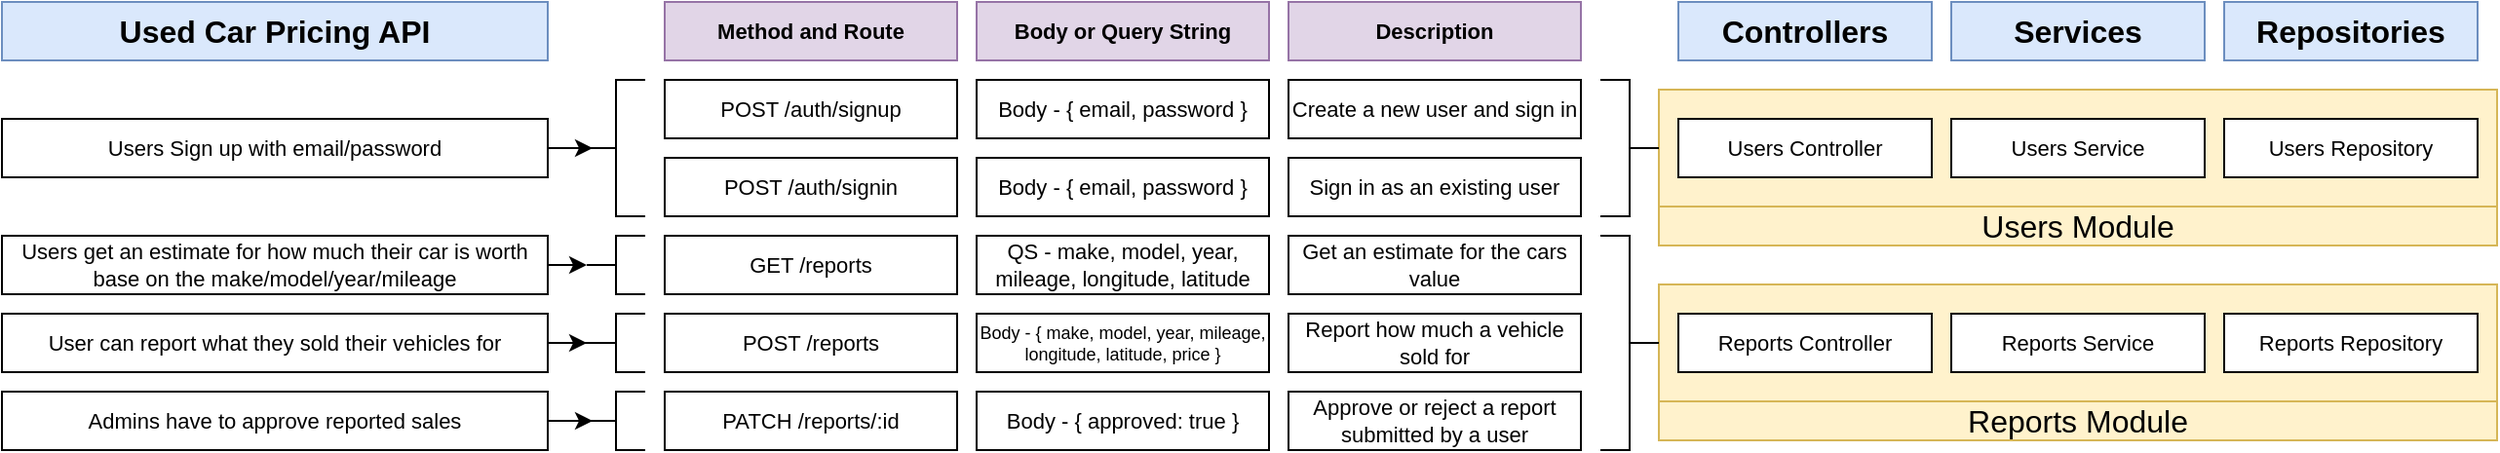 <mxfile pages="20">
    <diagram id="ZkPhA30Rff_n_aJI1uOT" name="01 - routes">
        <mxGraphModel dx="855" dy="587" grid="1" gridSize="10" guides="1" tooltips="1" connect="1" arrows="1" fold="1" page="1" pageScale="1" pageWidth="1920" pageHeight="1200" math="0" shadow="0">
            <root>
                <mxCell id="0"/>
                <mxCell id="1" parent="0"/>
                <mxCell id="YxTgbZuhf_boNZElpSq_-1" value="" style="rounded=0;whiteSpace=wrap;html=1;fontSize=16;fillColor=#fff2cc;strokeColor=#d6b656;" parent="1" vertex="1">
                    <mxGeometry x="1520" y="475" width="430" height="60" as="geometry"/>
                </mxCell>
                <mxCell id="YxTgbZuhf_boNZElpSq_-2" value="Reports Module" style="rounded=0;whiteSpace=wrap;html=1;fontSize=16;fillColor=#fff2cc;strokeColor=#d6b656;" parent="1" vertex="1">
                    <mxGeometry x="1520" y="535" width="430" height="20" as="geometry"/>
                </mxCell>
                <mxCell id="YxTgbZuhf_boNZElpSq_-3" value="" style="rounded=0;whiteSpace=wrap;html=1;fontSize=16;fillColor=#fff2cc;strokeColor=#d6b656;" parent="1" vertex="1">
                    <mxGeometry x="1520" y="375" width="430" height="60" as="geometry"/>
                </mxCell>
                <mxCell id="YxTgbZuhf_boNZElpSq_-4" value="POST /auth/signup" style="rounded=0;whiteSpace=wrap;html=1;fontSize=11;" parent="1" vertex="1">
                    <mxGeometry x="1010" y="370" width="150" height="30" as="geometry"/>
                </mxCell>
                <mxCell id="YxTgbZuhf_boNZElpSq_-5" value="Body - { email, password }" style="rounded=0;whiteSpace=wrap;html=1;fontSize=11;" parent="1" vertex="1">
                    <mxGeometry x="1170" y="370" width="150" height="30" as="geometry"/>
                </mxCell>
                <mxCell id="YxTgbZuhf_boNZElpSq_-6" value="Method and Route" style="rounded=0;whiteSpace=wrap;html=1;fontSize=11;fontStyle=1;fillColor=#e1d5e7;strokeColor=#9673a6;" parent="1" vertex="1">
                    <mxGeometry x="1010" y="330" width="150" height="30" as="geometry"/>
                </mxCell>
                <mxCell id="YxTgbZuhf_boNZElpSq_-7" value="Body or Query String" style="rounded=0;whiteSpace=wrap;html=1;fontSize=11;fontStyle=1;fillColor=#e1d5e7;strokeColor=#9673a6;" parent="1" vertex="1">
                    <mxGeometry x="1170" y="330" width="150" height="30" as="geometry"/>
                </mxCell>
                <mxCell id="YxTgbZuhf_boNZElpSq_-8" value="Description" style="rounded=0;whiteSpace=wrap;html=1;fontSize=11;fontStyle=1;fillColor=#e1d5e7;strokeColor=#9673a6;" parent="1" vertex="1">
                    <mxGeometry x="1330" y="330" width="150" height="30" as="geometry"/>
                </mxCell>
                <mxCell id="YxTgbZuhf_boNZElpSq_-9" value="Create a new user and sign in" style="rounded=0;whiteSpace=wrap;html=1;fontSize=11;" parent="1" vertex="1">
                    <mxGeometry x="1330" y="370" width="150" height="30" as="geometry"/>
                </mxCell>
                <mxCell id="YxTgbZuhf_boNZElpSq_-10" value="POST /auth/signin" style="rounded=0;whiteSpace=wrap;html=1;fontSize=11;" parent="1" vertex="1">
                    <mxGeometry x="1010" y="410" width="150" height="30" as="geometry"/>
                </mxCell>
                <mxCell id="YxTgbZuhf_boNZElpSq_-11" value="Body - { email, password }" style="rounded=0;whiteSpace=wrap;html=1;fontSize=11;" parent="1" vertex="1">
                    <mxGeometry x="1170" y="410" width="150" height="30" as="geometry"/>
                </mxCell>
                <mxCell id="YxTgbZuhf_boNZElpSq_-12" value="Sign in as an existing user" style="rounded=0;whiteSpace=wrap;html=1;fontSize=11;" parent="1" vertex="1">
                    <mxGeometry x="1330" y="410" width="150" height="30" as="geometry"/>
                </mxCell>
                <mxCell id="YxTgbZuhf_boNZElpSq_-13" value="GET /reports" style="rounded=0;whiteSpace=wrap;html=1;fontSize=11;" parent="1" vertex="1">
                    <mxGeometry x="1010" y="450" width="150" height="30" as="geometry"/>
                </mxCell>
                <mxCell id="YxTgbZuhf_boNZElpSq_-14" value="QS - make, model, year, mileage, longitude, latitude" style="rounded=0;whiteSpace=wrap;html=1;fontSize=11;" parent="1" vertex="1">
                    <mxGeometry x="1170" y="450" width="150" height="30" as="geometry"/>
                </mxCell>
                <mxCell id="YxTgbZuhf_boNZElpSq_-15" value="Get an estimate for the cars value" style="rounded=0;whiteSpace=wrap;html=1;fontSize=11;" parent="1" vertex="1">
                    <mxGeometry x="1330" y="450" width="150" height="30" as="geometry"/>
                </mxCell>
                <mxCell id="YxTgbZuhf_boNZElpSq_-16" value="POST /reports" style="rounded=0;whiteSpace=wrap;html=1;fontSize=11;" parent="1" vertex="1">
                    <mxGeometry x="1010" y="490" width="150" height="30" as="geometry"/>
                </mxCell>
                <mxCell id="YxTgbZuhf_boNZElpSq_-17" value="Body - { make, model, year, mileage, longitude, latitude, price }" style="rounded=0;whiteSpace=wrap;html=1;fontSize=9;" parent="1" vertex="1">
                    <mxGeometry x="1170" y="490" width="150" height="30" as="geometry"/>
                </mxCell>
                <mxCell id="YxTgbZuhf_boNZElpSq_-18" value="Report how much a vehicle sold for" style="rounded=0;whiteSpace=wrap;html=1;fontSize=11;" parent="1" vertex="1">
                    <mxGeometry x="1330" y="490" width="150" height="30" as="geometry"/>
                </mxCell>
                <mxCell id="YxTgbZuhf_boNZElpSq_-19" value="PATCH /reports/:id" style="rounded=0;whiteSpace=wrap;html=1;fontSize=11;" parent="1" vertex="1">
                    <mxGeometry x="1010" y="530" width="150" height="30" as="geometry"/>
                </mxCell>
                <mxCell id="YxTgbZuhf_boNZElpSq_-20" value="Body - { approved: true }" style="rounded=0;whiteSpace=wrap;html=1;fontSize=11;" parent="1" vertex="1">
                    <mxGeometry x="1170" y="530" width="150" height="30" as="geometry"/>
                </mxCell>
                <mxCell id="YxTgbZuhf_boNZElpSq_-21" value="Approve or reject a report submitted by a user" style="rounded=0;whiteSpace=wrap;html=1;fontSize=11;" parent="1" vertex="1">
                    <mxGeometry x="1330" y="530" width="150" height="30" as="geometry"/>
                </mxCell>
                <mxCell id="YxTgbZuhf_boNZElpSq_-22" value="" style="shape=curlyBracket;whiteSpace=wrap;html=1;rounded=0;fontSize=9;rotation=-180;" parent="1" vertex="1">
                    <mxGeometry x="1490" y="370" width="30" height="70" as="geometry"/>
                </mxCell>
                <mxCell id="YxTgbZuhf_boNZElpSq_-23" value="Controllers" style="rounded=0;whiteSpace=wrap;html=1;fontSize=16;fontStyle=1;fillColor=#dae8fc;strokeColor=#6c8ebf;" parent="1" vertex="1">
                    <mxGeometry x="1530" y="330" width="130" height="30" as="geometry"/>
                </mxCell>
                <mxCell id="YxTgbZuhf_boNZElpSq_-24" value="Users Controller" style="rounded=0;whiteSpace=wrap;html=1;fontSize=11;" parent="1" vertex="1">
                    <mxGeometry x="1530" y="390" width="130" height="30" as="geometry"/>
                </mxCell>
                <mxCell id="YxTgbZuhf_boNZElpSq_-25" value="Reports Controller" style="rounded=0;whiteSpace=wrap;html=1;fontSize=11;" parent="1" vertex="1">
                    <mxGeometry x="1530" y="490" width="130" height="30" as="geometry"/>
                </mxCell>
                <mxCell id="YxTgbZuhf_boNZElpSq_-26" value="" style="shape=curlyBracket;whiteSpace=wrap;html=1;rounded=0;fontSize=9;rotation=-180;" parent="1" vertex="1">
                    <mxGeometry x="1490" y="450" width="30" height="110" as="geometry"/>
                </mxCell>
                <mxCell id="YxTgbZuhf_boNZElpSq_-27" value="Services" style="rounded=0;whiteSpace=wrap;html=1;fontSize=16;fontStyle=1;fillColor=#dae8fc;strokeColor=#6c8ebf;" parent="1" vertex="1">
                    <mxGeometry x="1670" y="330" width="130" height="30" as="geometry"/>
                </mxCell>
                <mxCell id="YxTgbZuhf_boNZElpSq_-28" value="Repositories" style="rounded=0;whiteSpace=wrap;html=1;fontSize=16;fontStyle=1;fillColor=#dae8fc;strokeColor=#6c8ebf;" parent="1" vertex="1">
                    <mxGeometry x="1810" y="330" width="130" height="30" as="geometry"/>
                </mxCell>
                <mxCell id="YxTgbZuhf_boNZElpSq_-29" value="Users Service" style="rounded=0;whiteSpace=wrap;html=1;fontSize=11;" parent="1" vertex="1">
                    <mxGeometry x="1670" y="390" width="130" height="30" as="geometry"/>
                </mxCell>
                <mxCell id="YxTgbZuhf_boNZElpSq_-30" value="Users Repository" style="rounded=0;whiteSpace=wrap;html=1;fontSize=11;" parent="1" vertex="1">
                    <mxGeometry x="1810" y="390" width="130" height="30" as="geometry"/>
                </mxCell>
                <mxCell id="YxTgbZuhf_boNZElpSq_-31" value="Reports Service" style="rounded=0;whiteSpace=wrap;html=1;fontSize=11;" parent="1" vertex="1">
                    <mxGeometry x="1670" y="490" width="130" height="30" as="geometry"/>
                </mxCell>
                <mxCell id="YxTgbZuhf_boNZElpSq_-32" value="Reports Repository" style="rounded=0;whiteSpace=wrap;html=1;fontSize=11;" parent="1" vertex="1">
                    <mxGeometry x="1810" y="490" width="130" height="30" as="geometry"/>
                </mxCell>
                <mxCell id="YxTgbZuhf_boNZElpSq_-33" value="Users Module" style="rounded=0;whiteSpace=wrap;html=1;fontSize=16;fillColor=#fff2cc;strokeColor=#d6b656;" parent="1" vertex="1">
                    <mxGeometry x="1520" y="435" width="430" height="20" as="geometry"/>
                </mxCell>
                <mxCell id="e92-0lLkvxFAv3cz48rX-1" value="Used Car Pricing API" style="rounded=0;whiteSpace=wrap;html=1;fontSize=16;fontStyle=1;fillColor=#dae8fc;strokeColor=#6c8ebf;" parent="1" vertex="1">
                    <mxGeometry x="670" y="330" width="280" height="30" as="geometry"/>
                </mxCell>
                <mxCell id="e92-0lLkvxFAv3cz48rX-2" value="Users Sign up with email/password" style="rounded=0;whiteSpace=wrap;html=1;fontSize=11;" parent="1" vertex="1">
                    <mxGeometry x="670" y="390" width="280" height="30" as="geometry"/>
                </mxCell>
                <mxCell id="e92-0lLkvxFAv3cz48rX-3" value="Users get an estimate for how much their car is worth base on the make/model/year/mileage" style="rounded=0;whiteSpace=wrap;html=1;fontSize=11;" parent="1" vertex="1">
                    <mxGeometry x="670" y="450" width="280" height="30" as="geometry"/>
                </mxCell>
                <mxCell id="e92-0lLkvxFAv3cz48rX-4" value="User can report what they sold their vehicles for" style="rounded=0;whiteSpace=wrap;html=1;fontSize=11;" parent="1" vertex="1">
                    <mxGeometry x="670" y="490" width="280" height="30" as="geometry"/>
                </mxCell>
                <mxCell id="e92-0lLkvxFAv3cz48rX-5" value="Admins have to approve reported sales" style="rounded=0;whiteSpace=wrap;html=1;fontSize=11;" parent="1" vertex="1">
                    <mxGeometry x="670" y="530" width="280" height="30" as="geometry"/>
                </mxCell>
                <mxCell id="e92-0lLkvxFAv3cz48rX-13" value="" style="shape=curlyBracket;whiteSpace=wrap;html=1;rounded=0;fontSize=9;rotation=-180;direction=west;" parent="1" vertex="1">
                    <mxGeometry x="970" y="370" width="30" height="70" as="geometry"/>
                </mxCell>
                <mxCell id="e92-0lLkvxFAv3cz48rX-14" style="edgeStyle=orthogonalEdgeStyle;rounded=0;orthogonalLoop=1;jettySize=auto;html=1;entryX=0.1;entryY=0.5;entryDx=0;entryDy=0;entryPerimeter=0;" parent="1" source="e92-0lLkvxFAv3cz48rX-2" target="e92-0lLkvxFAv3cz48rX-13" edge="1">
                    <mxGeometry relative="1" as="geometry"/>
                </mxCell>
                <mxCell id="e92-0lLkvxFAv3cz48rX-15" value="" style="shape=curlyBracket;whiteSpace=wrap;html=1;rounded=0;fontSize=9;rotation=-180;direction=west;" parent="1" vertex="1">
                    <mxGeometry x="970" y="450" width="30" height="30" as="geometry"/>
                </mxCell>
                <mxCell id="e92-0lLkvxFAv3cz48rX-16" value="" style="shape=curlyBracket;whiteSpace=wrap;html=1;rounded=0;fontSize=9;rotation=-180;direction=west;" parent="1" vertex="1">
                    <mxGeometry x="970" y="490" width="30" height="30" as="geometry"/>
                </mxCell>
                <mxCell id="e92-0lLkvxFAv3cz48rX-17" value="" style="shape=curlyBracket;whiteSpace=wrap;html=1;rounded=0;fontSize=9;rotation=-180;direction=west;" parent="1" vertex="1">
                    <mxGeometry x="970" y="530" width="30" height="30" as="geometry"/>
                </mxCell>
                <mxCell id="e92-0lLkvxFAv3cz48rX-18" style="edgeStyle=orthogonalEdgeStyle;rounded=0;orthogonalLoop=1;jettySize=auto;html=1;entryX=-0.011;entryY=0.489;entryDx=0;entryDy=0;entryPerimeter=0;" parent="1" source="e92-0lLkvxFAv3cz48rX-3" target="e92-0lLkvxFAv3cz48rX-15" edge="1">
                    <mxGeometry relative="1" as="geometry"/>
                </mxCell>
                <mxCell id="e92-0lLkvxFAv3cz48rX-19" style="edgeStyle=orthogonalEdgeStyle;rounded=0;orthogonalLoop=1;jettySize=auto;html=1;entryX=0;entryY=0.5;entryDx=0;entryDy=0;entryPerimeter=0;" parent="1" source="e92-0lLkvxFAv3cz48rX-4" target="e92-0lLkvxFAv3cz48rX-16" edge="1">
                    <mxGeometry relative="1" as="geometry"/>
                </mxCell>
                <mxCell id="e92-0lLkvxFAv3cz48rX-20" style="edgeStyle=orthogonalEdgeStyle;rounded=0;orthogonalLoop=1;jettySize=auto;html=1;entryX=0.1;entryY=0.5;entryDx=0;entryDy=0;entryPerimeter=0;" parent="1" source="e92-0lLkvxFAv3cz48rX-5" target="e92-0lLkvxFAv3cz48rX-17" edge="1">
                    <mxGeometry relative="1" as="geometry"/>
                </mxCell>
            </root>
        </mxGraphModel>
    </diagram>
    <diagram id="9eq1rCMrKc-isftwen3J" name="02 - neds">
        <mxGraphModel dx="562" dy="346" grid="1" gridSize="10" guides="1" tooltips="1" connect="1" arrows="1" fold="1" page="1" pageScale="1" pageWidth="1920" pageHeight="1200" math="0" shadow="0">
            <root>
                <mxCell id="bGWXkVqsTbLGNvJh9SZ7-0"/>
                <mxCell id="bGWXkVqsTbLGNvJh9SZ7-1" parent="bGWXkVqsTbLGNvJh9SZ7-0"/>
                <mxCell id="bGWXkVqsTbLGNvJh9SZ7-2" value="GET /reports" style="rounded=0;whiteSpace=wrap;html=1;fontSize=11;" vertex="1" parent="bGWXkVqsTbLGNvJh9SZ7-1">
                    <mxGeometry x="440" y="280" width="150" height="30" as="geometry"/>
                </mxCell>
                <mxCell id="bGWXkVqsTbLGNvJh9SZ7-3" value="QS - make, model, year, mileage, longitude, latitude" style="rounded=0;whiteSpace=wrap;html=1;fontSize=11;" vertex="1" parent="bGWXkVqsTbLGNvJh9SZ7-1">
                    <mxGeometry x="600" y="280" width="150" height="30" as="geometry"/>
                </mxCell>
                <mxCell id="bGWXkVqsTbLGNvJh9SZ7-4" value="Get an estimate for the cars value" style="rounded=0;whiteSpace=wrap;html=1;fontSize=11;" vertex="1" parent="bGWXkVqsTbLGNvJh9SZ7-1">
                    <mxGeometry x="760" y="280" width="150" height="30" as="geometry"/>
                </mxCell>
                <mxCell id="bGWXkVqsTbLGNvJh9SZ7-5" value="POST /reports" style="rounded=0;whiteSpace=wrap;html=1;fontSize=11;" vertex="1" parent="bGWXkVqsTbLGNvJh9SZ7-1">
                    <mxGeometry x="440" y="400" width="150" height="30" as="geometry"/>
                </mxCell>
                <mxCell id="bGWXkVqsTbLGNvJh9SZ7-6" value="Body - { make, model, year, mileage, longitude, latitude, price }" style="rounded=0;whiteSpace=wrap;html=1;fontSize=9;" vertex="1" parent="bGWXkVqsTbLGNvJh9SZ7-1">
                    <mxGeometry x="600" y="400" width="150" height="30" as="geometry"/>
                </mxCell>
                <mxCell id="bGWXkVqsTbLGNvJh9SZ7-7" value="Report how much a vehicle sold for" style="rounded=0;whiteSpace=wrap;html=1;fontSize=11;" vertex="1" parent="bGWXkVqsTbLGNvJh9SZ7-1">
                    <mxGeometry x="760" y="400" width="150" height="30" as="geometry"/>
                </mxCell>
                <mxCell id="bGWXkVqsTbLGNvJh9SZ7-8" value="PATCH /reports/:id" style="rounded=0;whiteSpace=wrap;html=1;fontSize=11;" vertex="1" parent="bGWXkVqsTbLGNvJh9SZ7-1">
                    <mxGeometry x="440" y="520" width="150" height="30" as="geometry"/>
                </mxCell>
                <mxCell id="bGWXkVqsTbLGNvJh9SZ7-9" value="Body - { approved }" style="rounded=0;whiteSpace=wrap;html=1;fontSize=11;" vertex="1" parent="bGWXkVqsTbLGNvJh9SZ7-1">
                    <mxGeometry x="600" y="520" width="150" height="30" as="geometry"/>
                </mxCell>
                <mxCell id="bGWXkVqsTbLGNvJh9SZ7-10" value="Approve or reject a report submitted by a user" style="rounded=0;whiteSpace=wrap;html=1;fontSize=11;" vertex="1" parent="bGWXkVqsTbLGNvJh9SZ7-1">
                    <mxGeometry x="760" y="520" width="150" height="30" as="geometry"/>
                </mxCell>
                <mxCell id="bGWXkVqsTbLGNvJh9SZ7-11" value="Need a fancy algorithm to compute the estimate" style="rounded=0;whiteSpace=wrap;html=1;fontStyle=3;fillColor=#f8cecc;strokeColor=#b85450;" vertex="1" parent="bGWXkVqsTbLGNvJh9SZ7-1">
                    <mxGeometry x="440" y="320" width="470" height="30" as="geometry"/>
                </mxCell>
                <mxCell id="bGWXkVqsTbLGNvJh9SZ7-12" value="Need to associate the report with the user creating it" style="rounded=0;whiteSpace=wrap;html=1;fontStyle=3;fillColor=#f8cecc;strokeColor=#b85450;" vertex="1" parent="bGWXkVqsTbLGNvJh9SZ7-1">
                    <mxGeometry x="440" y="440" width="470" height="30" as="geometry"/>
                </mxCell>
                <mxCell id="bGWXkVqsTbLGNvJh9SZ7-13" value="Need to add in the concept of 'admin' users + authorization logic" style="rounded=0;whiteSpace=wrap;html=1;fontStyle=3;fillColor=#f8cecc;strokeColor=#b85450;" vertex="1" parent="bGWXkVqsTbLGNvJh9SZ7-1">
                    <mxGeometry x="440" y="560" width="470" height="30" as="geometry"/>
                </mxCell>
            </root>
        </mxGraphModel>
    </diagram>
    <diagram id="sDzbOlyjaC9lkXxN3er7" name="05 - relationships">
        <mxGraphModel dx="391" dy="241" grid="1" gridSize="10" guides="1" tooltips="1" connect="1" arrows="1" fold="1" page="1" pageScale="1" pageWidth="1920" pageHeight="1200" math="0" shadow="0">
            <root>
                <mxCell id="GyqArmyYpU6GTFHvycwW-0"/>
                <mxCell id="GyqArmyYpU6GTFHvycwW-1" parent="GyqArmyYpU6GTFHvycwW-0"/>
                <mxCell id="GyqArmyYpU6GTFHvycwW-2" value="SQL Relationships" style="rounded=0;whiteSpace=wrap;html=1;fontSize=20;fontStyle=1;fillColor=#dae8fc;strokeColor=#6c8ebf;" vertex="1" parent="GyqArmyYpU6GTFHvycwW-1">
                    <mxGeometry x="560" y="320" width="300" height="50" as="geometry"/>
                </mxCell>
                <mxCell id="GyqArmyYpU6GTFHvycwW-3" value="One-to-One" style="rounded=0;whiteSpace=wrap;html=1;fontSize=13;fontStyle=0;" vertex="1" parent="GyqArmyYpU6GTFHvycwW-1">
                    <mxGeometry x="560" y="380" width="300" height="30" as="geometry"/>
                </mxCell>
                <mxCell id="GyqArmyYpU6GTFHvycwW-4" value="One-to-Many ///&amp;nbsp; Many-to-One" style="rounded=0;whiteSpace=wrap;html=1;fontSize=13;fontStyle=0;" vertex="1" parent="GyqArmyYpU6GTFHvycwW-1">
                    <mxGeometry x="560" y="420" width="300" height="30" as="geometry"/>
                </mxCell>
                <mxCell id="GyqArmyYpU6GTFHvycwW-5" value="Many-to-Many" style="rounded=0;whiteSpace=wrap;html=1;fontSize=13;fontStyle=0;" vertex="1" parent="GyqArmyYpU6GTFHvycwW-1">
                    <mxGeometry x="560" y="460" width="300" height="30" as="geometry"/>
                </mxCell>
            </root>
        </mxGraphModel>
    </diagram>
    <diagram id="YYOCet21HVT62fKo_3sy" name="10 - report">
        <mxGraphModel dx="562" dy="346" grid="1" gridSize="10" guides="1" tooltips="1" connect="1" arrows="1" fold="1" page="1" pageScale="1" pageWidth="1920" pageHeight="1200" math="0" shadow="0">
            <root>
                <mxCell id="D4k23kaGkn6BJrnXzRIH-0"/>
                <mxCell id="D4k23kaGkn6BJrnXzRIH-1" parent="D4k23kaGkn6BJrnXzRIH-0"/>
                <mxCell id="v8z80gweH9gGIUfgVIA9-2" style="edgeStyle=orthogonalEdgeStyle;rounded=0;orthogonalLoop=1;jettySize=auto;html=1;exitX=1;exitY=0.5;exitDx=0;exitDy=0;startArrow=none;startFill=0;strokeWidth=1;fontSize=12;" edge="1" parent="D4k23kaGkn6BJrnXzRIH-1" source="v8z80gweH9gGIUfgVIA9-1">
                    <mxGeometry relative="1" as="geometry">
                        <mxPoint x="950" y="440" as="targetPoint"/>
                    </mxGeometry>
                </mxCell>
                <mxCell id="v8z80gweH9gGIUfgVIA9-1" value="" style="rounded=0;whiteSpace=wrap;html=1;fontSize=12;fillColor=#f5f5f5;strokeColor=#666666;fontColor=#333333;" vertex="1" parent="D4k23kaGkn6BJrnXzRIH-1">
                    <mxGeometry x="530" y="340" width="330" height="200" as="geometry"/>
                </mxCell>
                <mxCell id="D4k23kaGkn6BJrnXzRIH-2" value="Report Entity Instance" style="rounded=0;whiteSpace=wrap;html=1;fontSize=17;fontStyle=1;fillColor=#dae8fc;strokeColor=#6c8ebf;" vertex="1" parent="D4k23kaGkn6BJrnXzRIH-1">
                    <mxGeometry x="540" y="350" width="310" height="40" as="geometry"/>
                </mxCell>
                <mxCell id="D4k23kaGkn6BJrnXzRIH-5" style="edgeStyle=orthogonalEdgeStyle;rounded=0;orthogonalLoop=1;jettySize=auto;html=1;exitX=1;exitY=0.5;exitDx=0;exitDy=0;entryX=0;entryY=0.5;entryDx=0;entryDy=0;startArrow=none;startFill=0;strokeWidth=1;fontSize=17;" edge="1" parent="D4k23kaGkn6BJrnXzRIH-1" source="D4k23kaGkn6BJrnXzRIH-3" target="D4k23kaGkn6BJrnXzRIH-4">
                    <mxGeometry relative="1" as="geometry"/>
                </mxCell>
                <mxCell id="D4k23kaGkn6BJrnXzRIH-3" value="price" style="rounded=0;whiteSpace=wrap;html=1;fontSize=17;" vertex="1" parent="D4k23kaGkn6BJrnXzRIH-1">
                    <mxGeometry x="540" y="400" width="120" height="30" as="geometry"/>
                </mxCell>
                <mxCell id="D4k23kaGkn6BJrnXzRIH-4" value="40000" style="rounded=0;whiteSpace=wrap;html=1;fontSize=17;" vertex="1" parent="D4k23kaGkn6BJrnXzRIH-1">
                    <mxGeometry x="680" y="400" width="170" height="30" as="geometry"/>
                </mxCell>
                <mxCell id="D4k23kaGkn6BJrnXzRIH-6" style="edgeStyle=orthogonalEdgeStyle;rounded=0;orthogonalLoop=1;jettySize=auto;html=1;exitX=1;exitY=0.5;exitDx=0;exitDy=0;entryX=0;entryY=0.5;entryDx=0;entryDy=0;startArrow=none;startFill=0;strokeWidth=1;fontSize=17;" edge="1" parent="D4k23kaGkn6BJrnXzRIH-1" source="D4k23kaGkn6BJrnXzRIH-7" target="D4k23kaGkn6BJrnXzRIH-8">
                    <mxGeometry relative="1" as="geometry"/>
                </mxCell>
                <mxCell id="D4k23kaGkn6BJrnXzRIH-7" value="...." style="rounded=0;whiteSpace=wrap;html=1;fontSize=17;" vertex="1" parent="D4k23kaGkn6BJrnXzRIH-1">
                    <mxGeometry x="540" y="440" width="120" height="30" as="geometry"/>
                </mxCell>
                <mxCell id="D4k23kaGkn6BJrnXzRIH-8" value="...." style="rounded=0;whiteSpace=wrap;html=1;fontSize=17;" vertex="1" parent="D4k23kaGkn6BJrnXzRIH-1">
                    <mxGeometry x="680" y="440" width="170" height="30" as="geometry"/>
                </mxCell>
                <mxCell id="D4k23kaGkn6BJrnXzRIH-9" style="edgeStyle=orthogonalEdgeStyle;rounded=0;orthogonalLoop=1;jettySize=auto;html=1;exitX=1;exitY=0.5;exitDx=0;exitDy=0;entryX=0;entryY=0.5;entryDx=0;entryDy=0;startArrow=none;startFill=0;strokeWidth=1;fontSize=17;" edge="1" parent="D4k23kaGkn6BJrnXzRIH-1" source="D4k23kaGkn6BJrnXzRIH-10" target="D4k23kaGkn6BJrnXzRIH-11">
                    <mxGeometry relative="1" as="geometry"/>
                </mxCell>
                <mxCell id="D4k23kaGkn6BJrnXzRIH-10" value="user" style="rounded=0;whiteSpace=wrap;html=1;fontSize=17;" vertex="1" parent="D4k23kaGkn6BJrnXzRIH-1">
                    <mxGeometry x="540" y="480" width="120" height="30" as="geometry"/>
                </mxCell>
                <mxCell id="D4k23kaGkn6BJrnXzRIH-11" value="User Entity Instance" style="rounded=0;whiteSpace=wrap;html=1;fontSize=17;" vertex="1" parent="D4k23kaGkn6BJrnXzRIH-1">
                    <mxGeometry x="680" y="480" width="170" height="30" as="geometry"/>
                </mxCell>
                <mxCell id="v8z80gweH9gGIUfgVIA9-0" value="{ id: 1, email: 'a@a.com' }" style="rounded=0;whiteSpace=wrap;html=1;fontSize=12;fontStyle=2" vertex="1" parent="D4k23kaGkn6BJrnXzRIH-1">
                    <mxGeometry x="680" y="510" width="170" height="20" as="geometry"/>
                </mxCell>
                <mxCell id="v8z80gweH9gGIUfgVIA9-4" value="{ price: 40000, userId: 1 }" style="rounded=0;whiteSpace=wrap;html=1;fontSize=18;fillColor=#f5f5f5;strokeColor=#666666;fontColor=#333333;fontStyle=3" vertex="1" parent="D4k23kaGkn6BJrnXzRIH-1">
                    <mxGeometry x="950" y="392.5" width="240" height="95" as="geometry"/>
                </mxCell>
                <mxCell id="v8z80gweH9gGIUfgVIA9-5" value="SAVE" style="rounded=0;whiteSpace=wrap;html=1;fontSize=18;fillColor=#f8cecc;strokeColor=#b85450;" vertex="1" parent="D4k23kaGkn6BJrnXzRIH-1">
                    <mxGeometry x="870" y="410" width="60" height="30" as="geometry"/>
                </mxCell>
            </root>
        </mxGraphModel>
    </diagram>
    <diagram id="AuAnIPF8-wa5H2_Nbb6v" name="12 - feature">
        <mxGraphModel dx="469" dy="289" grid="1" gridSize="10" guides="1" tooltips="1" connect="1" arrows="1" fold="1" page="1" pageScale="1" pageWidth="1920" pageHeight="1200" math="0" shadow="0">
            <root>
                <mxCell id="s81uW22WVLdTznnhKde4-0"/>
                <mxCell id="s81uW22WVLdTznnhKde4-1" parent="s81uW22WVLdTznnhKde4-0"/>
                <mxCell id="s81uW22WVLdTznnhKde4-2" value="Associate a user with the reports they create" style="rounded=0;whiteSpace=wrap;html=1;fontSize=18;fontStyle=1;fillColor=#dae8fc;strokeColor=#6c8ebf;" vertex="1" parent="s81uW22WVLdTznnhKde4-1">
                    <mxGeometry x="590" y="370" width="320" height="80" as="geometry"/>
                </mxCell>
                <mxCell id="s81uW22WVLdTznnhKde4-3" value="Additional Feature" style="text;html=1;strokeColor=none;fillColor=none;align=center;verticalAlign=middle;whiteSpace=wrap;rounded=0;fontSize=18;fontStyle=2" vertex="1" parent="s81uW22WVLdTznnhKde4-1">
                    <mxGeometry x="675" y="460" width="150" height="20" as="geometry"/>
                </mxCell>
            </root>
        </mxGraphModel>
    </diagram>
    <diagram id="ON-P-qyORVPTkV1cWrGF" name="01 - users">
        <mxGraphModel dx="670" dy="412" grid="1" gridSize="10" guides="1" tooltips="1" connect="1" arrows="1" fold="1" page="1" pageScale="1" pageWidth="1920" pageHeight="1200" math="0" shadow="0">
            <root>
                <mxCell id="Zryhz4WSI1jFPc3SwURa-0"/>
                <mxCell id="Zryhz4WSI1jFPc3SwURa-1" parent="Zryhz4WSI1jFPc3SwURa-0"/>
                <mxCell id="G3kLf_nWe1GX4CshRZwX-0" value="User&lt;br&gt;id = 1" style="rounded=0;whiteSpace=wrap;html=1;fontSize=19;fillColor=#dae8fc;strokeColor=#6c8ebf;fontStyle=1" vertex="1" parent="Zryhz4WSI1jFPc3SwURa-1">
                    <mxGeometry x="470" y="320" width="120" height="60" as="geometry"/>
                </mxCell>
                <mxCell id="G3kLf_nWe1GX4CshRZwX-1" value="Report&lt;br&gt;id = 1" style="rounded=0;whiteSpace=wrap;html=1;fontSize=19;fillColor=#d5e8d4;strokeColor=#82b366;fontStyle=1" vertex="1" parent="Zryhz4WSI1jFPc3SwURa-1">
                    <mxGeometry x="670" y="250" width="120" height="60" as="geometry"/>
                </mxCell>
                <mxCell id="G3kLf_nWe1GX4CshRZwX-2" value="Report&lt;br&gt;id = 2" style="rounded=0;whiteSpace=wrap;html=1;fontSize=19;fillColor=#d5e8d4;strokeColor=#82b366;fontStyle=1" vertex="1" parent="Zryhz4WSI1jFPc3SwURa-1">
                    <mxGeometry x="670" y="320" width="120" height="60" as="geometry"/>
                </mxCell>
                <mxCell id="G3kLf_nWe1GX4CshRZwX-3" value="Report&lt;br&gt;id = 3" style="rounded=0;whiteSpace=wrap;html=1;fontSize=19;fillColor=#d5e8d4;strokeColor=#82b366;fontStyle=1" vertex="1" parent="Zryhz4WSI1jFPc3SwURa-1">
                    <mxGeometry x="670" y="390" width="120" height="60" as="geometry"/>
                </mxCell>
                <mxCell id="G3kLf_nWe1GX4CshRZwX-4" value="" style="shape=curlyBracket;whiteSpace=wrap;html=1;rounded=1;fontSize=19;" vertex="1" parent="Zryhz4WSI1jFPc3SwURa-1">
                    <mxGeometry x="590" y="250" width="70" height="200" as="geometry"/>
                </mxCell>
                <mxCell id="G3kLf_nWe1GX4CshRZwX-9" value="User&lt;br&gt;id = 2" style="rounded=0;whiteSpace=wrap;html=1;fontSize=19;fillColor=#dae8fc;strokeColor=#6c8ebf;fontStyle=1" vertex="1" parent="Zryhz4WSI1jFPc3SwURa-1">
                    <mxGeometry x="470" y="495" width="120" height="60" as="geometry"/>
                </mxCell>
                <mxCell id="G3kLf_nWe1GX4CshRZwX-10" value="Report&lt;br&gt;id = 4" style="rounded=0;whiteSpace=wrap;html=1;fontSize=19;fillColor=#fff2cc;strokeColor=#d6b656;fontStyle=1" vertex="1" parent="Zryhz4WSI1jFPc3SwURa-1">
                    <mxGeometry x="670" y="460" width="120" height="60" as="geometry"/>
                </mxCell>
                <mxCell id="G3kLf_nWe1GX4CshRZwX-11" value="Report&lt;br&gt;id = 5" style="rounded=0;whiteSpace=wrap;html=1;fontSize=19;fillColor=#fff2cc;strokeColor=#d6b656;fontStyle=1" vertex="1" parent="Zryhz4WSI1jFPc3SwURa-1">
                    <mxGeometry x="670" y="530" width="120" height="60" as="geometry"/>
                </mxCell>
                <mxCell id="G3kLf_nWe1GX4CshRZwX-13" value="" style="shape=curlyBracket;whiteSpace=wrap;html=1;rounded=1;fontSize=19;" vertex="1" parent="Zryhz4WSI1jFPc3SwURa-1">
                    <mxGeometry x="590" y="460" width="70" height="130" as="geometry"/>
                </mxCell>
            </root>
        </mxGraphModel>
    </diagram>
    <diagram id="-0APeyNdDwiuH2CMI8BX" name="13 - sec">
        <mxGraphModel dx="469" dy="289" grid="1" gridSize="10" guides="1" tooltips="1" connect="1" arrows="1" fold="1" page="1" pageScale="1" pageWidth="1920" pageHeight="1200" math="0" shadow="0">
            <root>
                <mxCell id="zpexAM1PGzr8zVtaCyKB-0"/>
                <mxCell id="zpexAM1PGzr8zVtaCyKB-1" parent="zpexAM1PGzr8zVtaCyKB-0"/>
                <mxCell id="zpexAM1PGzr8zVtaCyKB-2" value="Relating one record with another" style="rounded=0;whiteSpace=wrap;html=1;fontSize=15;" vertex="1" parent="zpexAM1PGzr8zVtaCyKB-1">
                    <mxGeometry x="560" y="320" width="330" height="40" as="geometry"/>
                </mxCell>
                <mxCell id="zpexAM1PGzr8zVtaCyKB-3" value="Associations" style="text;html=1;strokeColor=none;fillColor=none;align=center;verticalAlign=middle;whiteSpace=wrap;rounded=0;fontSize=20;fontStyle=1" vertex="1" parent="zpexAM1PGzr8zVtaCyKB-1">
                    <mxGeometry x="705" y="293" width="40" height="20" as="geometry"/>
                </mxCell>
                <mxCell id="zpexAM1PGzr8zVtaCyKB-4" value="Requires knowledge of...." style="rounded=0;whiteSpace=wrap;html=1;fontSize=15;" vertex="1" parent="zpexAM1PGzr8zVtaCyKB-1">
                    <mxGeometry x="560" y="370" width="330" height="40" as="geometry"/>
                </mxCell>
                <mxCell id="zpexAM1PGzr8zVtaCyKB-5" value="Security" style="rounded=0;whiteSpace=wrap;html=1;fontSize=15;fontStyle=2;fillColor=#f5f5f5;strokeColor=#666666;fontColor=#333333;" vertex="1" parent="zpexAM1PGzr8zVtaCyKB-1">
                    <mxGeometry x="560" y="420" width="160" height="40" as="geometry"/>
                </mxCell>
                <mxCell id="zpexAM1PGzr8zVtaCyKB-6" value="SQL" style="rounded=0;whiteSpace=wrap;html=1;fontSize=15;fontStyle=2;fillColor=#f5f5f5;strokeColor=#666666;fontColor=#333333;" vertex="1" parent="zpexAM1PGzr8zVtaCyKB-1">
                    <mxGeometry x="730" y="420" width="160" height="40" as="geometry"/>
                </mxCell>
                <mxCell id="zpexAM1PGzr8zVtaCyKB-7" value="REST conventions" style="rounded=0;whiteSpace=wrap;html=1;fontSize=15;fontStyle=2;fillColor=#f5f5f5;strokeColor=#666666;fontColor=#333333;" vertex="1" parent="zpexAM1PGzr8zVtaCyKB-1">
                    <mxGeometry x="560" y="470" width="160" height="40" as="geometry"/>
                </mxCell>
                <mxCell id="zpexAM1PGzr8zVtaCyKB-8" value="TypeORM" style="rounded=0;whiteSpace=wrap;html=1;fontSize=15;fontStyle=2;fillColor=#f5f5f5;strokeColor=#666666;fontColor=#333333;" vertex="1" parent="zpexAM1PGzr8zVtaCyKB-1">
                    <mxGeometry x="730" y="470" width="160" height="40" as="geometry"/>
                </mxCell>
                <mxCell id="zpexAM1PGzr8zVtaCyKB-9" value="Nest" style="rounded=0;whiteSpace=wrap;html=1;fontSize=15;fontStyle=2;fillColor=#f5f5f5;strokeColor=#666666;fontColor=#333333;" vertex="1" parent="zpexAM1PGzr8zVtaCyKB-1">
                    <mxGeometry x="560" y="520" width="160" height="40" as="geometry"/>
                </mxCell>
                <mxCell id="zpexAM1PGzr8zVtaCyKB-10" value="Class-Transformer" style="rounded=0;whiteSpace=wrap;html=1;fontSize=15;fontStyle=2;fillColor=#f5f5f5;strokeColor=#666666;fontColor=#333333;" vertex="1" parent="zpexAM1PGzr8zVtaCyKB-1">
                    <mxGeometry x="730" y="520" width="160" height="40" as="geometry"/>
                </mxCell>
            </root>
        </mxGraphModel>
    </diagram>
    <diagram id="vY1CjWPsOo0Q5WLBgrtA" name="03 - fkey">
        <mxGraphModel dx="562" dy="346" grid="1" gridSize="10" guides="1" tooltips="1" connect="1" arrows="1" fold="1" page="1" pageScale="1" pageWidth="1920" pageHeight="1200" math="0" shadow="0">
            <root>
                <mxCell id="qvSrsBqiUF0bKttKVIXJ-0"/>
                <mxCell id="qvSrsBqiUF0bKttKVIXJ-1" parent="qvSrsBqiUF0bKttKVIXJ-0"/>
                <mxCell id="qvSrsBqiUF0bKttKVIXJ-2" value="SQLite Database" style="rounded=0;whiteSpace=wrap;html=1;fillColor=#dae8fc;strokeColor=#6c8ebf;fontStyle=1;fontSize=15;" vertex="1" parent="qvSrsBqiUF0bKttKVIXJ-1">
                    <mxGeometry x="480" y="300" width="480" height="30" as="geometry"/>
                </mxCell>
                <mxCell id="qvSrsBqiUF0bKttKVIXJ-3" value="" style="rounded=0;whiteSpace=wrap;html=1;fillColor=#dae8fc;strokeColor=#6c8ebf;fontStyle=1;fontSize=15;" vertex="1" parent="qvSrsBqiUF0bKttKVIXJ-1">
                    <mxGeometry x="480" y="330" width="480" height="160" as="geometry"/>
                </mxCell>
                <mxCell id="qvSrsBqiUF0bKttKVIXJ-5" value="Users Table" style="rounded=0;whiteSpace=wrap;html=1;strokeWidth=1;fontSize=17;fillColor=#d5e8d4;strokeColor=#82b366;" vertex="1" parent="qvSrsBqiUF0bKttKVIXJ-1">
                    <mxGeometry x="740" y="345" width="210" height="30" as="geometry"/>
                </mxCell>
                <mxCell id="qvSrsBqiUF0bKttKVIXJ-6" value="id" style="rounded=0;whiteSpace=wrap;html=1;strokeWidth=1;fontSize=12;fontStyle=2;fillColor=#f5f5f5;strokeColor=#666666;fontColor=#333333;" vertex="1" parent="qvSrsBqiUF0bKttKVIXJ-1">
                    <mxGeometry x="740" y="375" width="40" height="20" as="geometry"/>
                </mxCell>
                <mxCell id="qvSrsBqiUF0bKttKVIXJ-7" value="email" style="rounded=0;whiteSpace=wrap;html=1;strokeWidth=1;fontSize=12;fontStyle=2;fillColor=#f5f5f5;strokeColor=#666666;fontColor=#333333;" vertex="1" parent="qvSrsBqiUF0bKttKVIXJ-1">
                    <mxGeometry x="780" y="375" width="90" height="20" as="geometry"/>
                </mxCell>
                <mxCell id="qvSrsBqiUF0bKttKVIXJ-8" value="password" style="rounded=0;whiteSpace=wrap;html=1;strokeWidth=1;fontSize=12;fontStyle=2;fillColor=#f5f5f5;strokeColor=#666666;fontColor=#333333;" vertex="1" parent="qvSrsBqiUF0bKttKVIXJ-1">
                    <mxGeometry x="870" y="375" width="80" height="20" as="geometry"/>
                </mxCell>
                <mxCell id="qvSrsBqiUF0bKttKVIXJ-9" value="1" style="rounded=0;whiteSpace=wrap;html=1;strokeWidth=1;fontSize=12;fontStyle=0;" vertex="1" parent="qvSrsBqiUF0bKttKVIXJ-1">
                    <mxGeometry x="740" y="395" width="40" height="20" as="geometry"/>
                </mxCell>
                <mxCell id="qvSrsBqiUF0bKttKVIXJ-10" value="asdf@asdf.com" style="rounded=0;whiteSpace=wrap;html=1;strokeWidth=1;fontSize=11;fontStyle=0;" vertex="1" parent="qvSrsBqiUF0bKttKVIXJ-1">
                    <mxGeometry x="780" y="395" width="90" height="20" as="geometry"/>
                </mxCell>
                <mxCell id="qvSrsBqiUF0bKttKVIXJ-11" value="asdfgaa" style="rounded=0;whiteSpace=wrap;html=1;strokeWidth=1;fontSize=11;fontStyle=0;" vertex="1" parent="qvSrsBqiUF0bKttKVIXJ-1">
                    <mxGeometry x="870" y="395" width="80" height="20" as="geometry"/>
                </mxCell>
                <mxCell id="qvSrsBqiUF0bKttKVIXJ-21" value="Reports Table" style="rounded=0;whiteSpace=wrap;html=1;strokeWidth=1;fontSize=17;fillColor=#d5e8d4;strokeColor=#82b366;" vertex="1" parent="qvSrsBqiUF0bKttKVIXJ-1">
                    <mxGeometry x="490" y="345" width="210" height="30" as="geometry"/>
                </mxCell>
                <mxCell id="qvSrsBqiUF0bKttKVIXJ-22" value="id" style="rounded=0;whiteSpace=wrap;html=1;strokeWidth=1;fontSize=12;fontStyle=2;fillColor=#f5f5f5;strokeColor=#666666;fontColor=#333333;" vertex="1" parent="qvSrsBqiUF0bKttKVIXJ-1">
                    <mxGeometry x="490" y="375" width="40" height="20" as="geometry"/>
                </mxCell>
                <mxCell id="qvSrsBqiUF0bKttKVIXJ-23" value="make" style="rounded=0;whiteSpace=wrap;html=1;strokeWidth=1;fontSize=12;fontStyle=2;fillColor=#f5f5f5;strokeColor=#666666;fontColor=#333333;" vertex="1" parent="qvSrsBqiUF0bKttKVIXJ-1">
                    <mxGeometry x="530" y="375" width="47" height="20" as="geometry"/>
                </mxCell>
                <mxCell id="qvSrsBqiUF0bKttKVIXJ-24" value="user_id" style="rounded=0;whiteSpace=wrap;html=1;strokeWidth=1;fontSize=12;fontStyle=2;fillColor=#f5f5f5;strokeColor=#666666;fontColor=#333333;" vertex="1" parent="qvSrsBqiUF0bKttKVIXJ-1">
                    <mxGeometry x="620" y="375" width="80" height="20" as="geometry"/>
                </mxCell>
                <mxCell id="qvSrsBqiUF0bKttKVIXJ-25" value="1" style="rounded=0;whiteSpace=wrap;html=1;strokeWidth=1;fontSize=12;fontStyle=0;" vertex="1" parent="qvSrsBqiUF0bKttKVIXJ-1">
                    <mxGeometry x="490" y="395" width="40" height="20" as="geometry"/>
                </mxCell>
                <mxCell id="qvSrsBqiUF0bKttKVIXJ-26" value="toyota" style="rounded=0;whiteSpace=wrap;html=1;strokeWidth=1;fontSize=9;fontStyle=0;" vertex="1" parent="qvSrsBqiUF0bKttKVIXJ-1">
                    <mxGeometry x="530" y="395" width="47" height="20" as="geometry"/>
                </mxCell>
                <mxCell id="mMdi0LtLQPU1I6xzmW1j-0" style="edgeStyle=orthogonalEdgeStyle;rounded=0;orthogonalLoop=1;jettySize=auto;html=1;exitX=1;exitY=0.5;exitDx=0;exitDy=0;entryX=0;entryY=0.5;entryDx=0;entryDy=0;startArrow=none;startFill=0;strokeWidth=1;fontSize=20;" edge="1" parent="qvSrsBqiUF0bKttKVIXJ-1" source="qvSrsBqiUF0bKttKVIXJ-27" target="qvSrsBqiUF0bKttKVIXJ-9">
                    <mxGeometry relative="1" as="geometry"/>
                </mxCell>
                <mxCell id="qvSrsBqiUF0bKttKVIXJ-27" value="1" style="rounded=0;whiteSpace=wrap;html=1;strokeWidth=1;fontSize=11;fontStyle=0;" vertex="1" parent="qvSrsBqiUF0bKttKVIXJ-1">
                    <mxGeometry x="620" y="395" width="80" height="20" as="geometry"/>
                </mxCell>
                <mxCell id="qvSrsBqiUF0bKttKVIXJ-28" value="2" style="rounded=0;whiteSpace=wrap;html=1;strokeWidth=1;fontSize=12;fontStyle=0;" vertex="1" parent="qvSrsBqiUF0bKttKVIXJ-1">
                    <mxGeometry x="490" y="415" width="40" height="20" as="geometry"/>
                </mxCell>
                <mxCell id="qvSrsBqiUF0bKttKVIXJ-29" value="ford" style="rounded=0;whiteSpace=wrap;html=1;strokeWidth=1;fontSize=9;fontStyle=0;" vertex="1" parent="qvSrsBqiUF0bKttKVIXJ-1">
                    <mxGeometry x="530" y="415" width="47" height="20" as="geometry"/>
                </mxCell>
                <mxCell id="mMdi0LtLQPU1I6xzmW1j-1" style="edgeStyle=orthogonalEdgeStyle;rounded=0;orthogonalLoop=1;jettySize=auto;html=1;exitX=1;exitY=0.5;exitDx=0;exitDy=0;entryX=0;entryY=0.5;entryDx=0;entryDy=0;startArrow=none;startFill=0;strokeWidth=1;fontSize=20;" edge="1" parent="qvSrsBqiUF0bKttKVIXJ-1" source="qvSrsBqiUF0bKttKVIXJ-30" target="qvSrsBqiUF0bKttKVIXJ-9">
                    <mxGeometry relative="1" as="geometry"/>
                </mxCell>
                <mxCell id="qvSrsBqiUF0bKttKVIXJ-30" value="1" style="rounded=0;whiteSpace=wrap;html=1;strokeWidth=1;fontSize=11;fontStyle=0;" vertex="1" parent="qvSrsBqiUF0bKttKVIXJ-1">
                    <mxGeometry x="620" y="415" width="80" height="20" as="geometry"/>
                </mxCell>
                <mxCell id="qvSrsBqiUF0bKttKVIXJ-31" value="" style="rounded=0;whiteSpace=wrap;html=1;strokeWidth=1;fontSize=12;fontStyle=0;" vertex="1" parent="qvSrsBqiUF0bKttKVIXJ-1">
                    <mxGeometry x="490" y="455" width="40" height="20" as="geometry"/>
                </mxCell>
                <mxCell id="qvSrsBqiUF0bKttKVIXJ-32" value="" style="rounded=0;whiteSpace=wrap;html=1;strokeWidth=1;fontSize=9;fontStyle=0;" vertex="1" parent="qvSrsBqiUF0bKttKVIXJ-1">
                    <mxGeometry x="530" y="455" width="47" height="20" as="geometry"/>
                </mxCell>
                <mxCell id="qvSrsBqiUF0bKttKVIXJ-33" value="" style="rounded=0;whiteSpace=wrap;html=1;strokeWidth=1;fontSize=11;fontStyle=0;" vertex="1" parent="qvSrsBqiUF0bKttKVIXJ-1">
                    <mxGeometry x="620" y="455" width="80" height="20" as="geometry"/>
                </mxCell>
                <mxCell id="qvSrsBqiUF0bKttKVIXJ-34" value="3" style="rounded=0;whiteSpace=wrap;html=1;strokeWidth=1;fontSize=12;fontStyle=0;" vertex="1" parent="qvSrsBqiUF0bKttKVIXJ-1">
                    <mxGeometry x="490" y="435" width="40" height="20" as="geometry"/>
                </mxCell>
                <mxCell id="qvSrsBqiUF0bKttKVIXJ-35" value="asdf" style="rounded=0;whiteSpace=wrap;html=1;strokeWidth=1;fontSize=9;fontStyle=0;" vertex="1" parent="qvSrsBqiUF0bKttKVIXJ-1">
                    <mxGeometry x="530" y="435" width="47" height="20" as="geometry"/>
                </mxCell>
                <mxCell id="qvSrsBqiUF0bKttKVIXJ-36" value="23455" style="rounded=0;whiteSpace=wrap;html=1;strokeWidth=1;fontSize=11;fontStyle=0;" vertex="1" parent="qvSrsBqiUF0bKttKVIXJ-1">
                    <mxGeometry x="620" y="435" width="80" height="20" as="geometry"/>
                </mxCell>
                <mxCell id="qvSrsBqiUF0bKttKVIXJ-37" value="..." style="rounded=0;whiteSpace=wrap;html=1;strokeWidth=1;fontSize=12;fontStyle=2;fillColor=#f5f5f5;strokeColor=#666666;fontColor=#333333;" vertex="1" parent="qvSrsBqiUF0bKttKVIXJ-1">
                    <mxGeometry x="577" y="375" width="43" height="20" as="geometry"/>
                </mxCell>
                <mxCell id="qvSrsBqiUF0bKttKVIXJ-38" value="asdfasdf" style="rounded=0;whiteSpace=wrap;html=1;strokeWidth=1;fontSize=11;fontStyle=0;" vertex="1" parent="qvSrsBqiUF0bKttKVIXJ-1">
                    <mxGeometry x="577" y="395" width="43" height="20" as="geometry"/>
                </mxCell>
                <mxCell id="qvSrsBqiUF0bKttKVIXJ-39" value="sldkjf" style="rounded=0;whiteSpace=wrap;html=1;strokeWidth=1;fontSize=11;fontStyle=0;" vertex="1" parent="qvSrsBqiUF0bKttKVIXJ-1">
                    <mxGeometry x="577" y="415" width="43" height="20" as="geometry"/>
                </mxCell>
                <mxCell id="qvSrsBqiUF0bKttKVIXJ-40" value="" style="rounded=0;whiteSpace=wrap;html=1;strokeWidth=1;fontSize=11;fontStyle=0;" vertex="1" parent="qvSrsBqiUF0bKttKVIXJ-1">
                    <mxGeometry x="577" y="455" width="43" height="20" as="geometry"/>
                </mxCell>
                <mxCell id="qvSrsBqiUF0bKttKVIXJ-41" value="asdf" style="rounded=0;whiteSpace=wrap;html=1;strokeWidth=1;fontSize=11;fontStyle=0;" vertex="1" parent="qvSrsBqiUF0bKttKVIXJ-1">
                    <mxGeometry x="577" y="435" width="43" height="20" as="geometry"/>
                </mxCell>
                <mxCell id="bzJ8AXTGZL6EYXglTImf-0" value="This is what we need in the database" style="rounded=0;whiteSpace=wrap;html=1;strokeWidth=1;fontSize=17;fillColor=#f8cecc;strokeColor=#b85450;fontStyle=1" vertex="1" parent="qvSrsBqiUF0bKttKVIXJ-1">
                    <mxGeometry x="552.5" y="510" width="335" height="50" as="geometry"/>
                </mxCell>
            </root>
        </mxGraphModel>
    </diagram>
    <diagram id="jSwobo49rvuiqA8fVQ3n" name="04 - relationships">
        <mxGraphModel dx="469" dy="289" grid="1" gridSize="10" guides="1" tooltips="1" connect="1" arrows="1" fold="1" page="1" pageScale="1" pageWidth="1920" pageHeight="1200" math="0" shadow="0">
            <root>
                <mxCell id="jk0zh6y9F2LeZFPg9-zs-0"/>
                <mxCell id="jk0zh6y9F2LeZFPg9-zs-1" parent="jk0zh6y9F2LeZFPg9-zs-0"/>
                <mxCell id="jk0zh6y9F2LeZFPg9-zs-2" value="One-To-One Relationships" style="rounded=0;whiteSpace=wrap;html=1;fontSize=20;fillColor=#dae8fc;strokeColor=#6c8ebf;fontStyle=1" vertex="1" parent="jk0zh6y9F2LeZFPg9-zs-1">
                    <mxGeometry x="510" y="300" width="400" height="40" as="geometry"/>
                </mxCell>
                <mxCell id="jk0zh6y9F2LeZFPg9-zs-7" style="edgeStyle=orthogonalEdgeStyle;rounded=0;orthogonalLoop=1;jettySize=auto;html=1;exitX=1;exitY=0.5;exitDx=0;exitDy=0;fontSize=20;startArrow=classic;startFill=1;" edge="1" parent="jk0zh6y9F2LeZFPg9-zs-1" source="jk0zh6y9F2LeZFPg9-zs-5" target="jk0zh6y9F2LeZFPg9-zs-6">
                    <mxGeometry relative="1" as="geometry"/>
                </mxCell>
                <mxCell id="jk0zh6y9F2LeZFPg9-zs-5" value="Country" style="rounded=0;whiteSpace=wrap;html=1;fontSize=20;" vertex="1" parent="jk0zh6y9F2LeZFPg9-zs-1">
                    <mxGeometry x="580" y="350" width="110" height="40" as="geometry"/>
                </mxCell>
                <mxCell id="jk0zh6y9F2LeZFPg9-zs-6" value="Capital" style="rounded=0;whiteSpace=wrap;html=1;fontSize=20;" vertex="1" parent="jk0zh6y9F2LeZFPg9-zs-1">
                    <mxGeometry x="720" y="350" width="110" height="40" as="geometry"/>
                </mxCell>
                <mxCell id="jk0zh6y9F2LeZFPg9-zs-8" style="edgeStyle=orthogonalEdgeStyle;rounded=0;orthogonalLoop=1;jettySize=auto;html=1;exitX=1;exitY=0.5;exitDx=0;exitDy=0;fontSize=20;startArrow=classic;startFill=1;" edge="1" parent="jk0zh6y9F2LeZFPg9-zs-1" source="jk0zh6y9F2LeZFPg9-zs-9" target="jk0zh6y9F2LeZFPg9-zs-10">
                    <mxGeometry relative="1" as="geometry"/>
                </mxCell>
                <mxCell id="jk0zh6y9F2LeZFPg9-zs-9" value="Car" style="rounded=0;whiteSpace=wrap;html=1;fontSize=20;" vertex="1" parent="jk0zh6y9F2LeZFPg9-zs-1">
                    <mxGeometry x="580" y="400" width="110" height="40" as="geometry"/>
                </mxCell>
                <mxCell id="jk0zh6y9F2LeZFPg9-zs-10" value="Engine" style="rounded=0;whiteSpace=wrap;html=1;fontSize=20;" vertex="1" parent="jk0zh6y9F2LeZFPg9-zs-1">
                    <mxGeometry x="720" y="400" width="110" height="40" as="geometry"/>
                </mxCell>
                <mxCell id="jk0zh6y9F2LeZFPg9-zs-11" style="edgeStyle=orthogonalEdgeStyle;rounded=0;orthogonalLoop=1;jettySize=auto;html=1;exitX=1;exitY=0.5;exitDx=0;exitDy=0;fontSize=20;startArrow=classic;startFill=1;" edge="1" parent="jk0zh6y9F2LeZFPg9-zs-1" source="jk0zh6y9F2LeZFPg9-zs-12" target="jk0zh6y9F2LeZFPg9-zs-13">
                    <mxGeometry relative="1" as="geometry"/>
                </mxCell>
                <mxCell id="jk0zh6y9F2LeZFPg9-zs-12" value="Passport" style="rounded=0;whiteSpace=wrap;html=1;fontSize=20;" vertex="1" parent="jk0zh6y9F2LeZFPg9-zs-1">
                    <mxGeometry x="580" y="450" width="110" height="40" as="geometry"/>
                </mxCell>
                <mxCell id="jk0zh6y9F2LeZFPg9-zs-13" value="Person" style="rounded=0;whiteSpace=wrap;html=1;fontSize=20;" vertex="1" parent="jk0zh6y9F2LeZFPg9-zs-1">
                    <mxGeometry x="720" y="450" width="110" height="40" as="geometry"/>
                </mxCell>
                <mxCell id="jk0zh6y9F2LeZFPg9-zs-14" style="edgeStyle=orthogonalEdgeStyle;rounded=0;orthogonalLoop=1;jettySize=auto;html=1;exitX=1;exitY=0.5;exitDx=0;exitDy=0;fontSize=20;startArrow=classic;startFill=1;" edge="1" parent="jk0zh6y9F2LeZFPg9-zs-1" source="jk0zh6y9F2LeZFPg9-zs-15" target="jk0zh6y9F2LeZFPg9-zs-16">
                    <mxGeometry relative="1" as="geometry"/>
                </mxCell>
                <mxCell id="jk0zh6y9F2LeZFPg9-zs-15" value="Person" style="rounded=0;whiteSpace=wrap;html=1;fontSize=20;" vertex="1" parent="jk0zh6y9F2LeZFPg9-zs-1">
                    <mxGeometry x="580" y="500" width="110" height="40" as="geometry"/>
                </mxCell>
                <mxCell id="jk0zh6y9F2LeZFPg9-zs-16" value="Cell Phone" style="rounded=0;whiteSpace=wrap;html=1;fontSize=20;" vertex="1" parent="jk0zh6y9F2LeZFPg9-zs-1">
                    <mxGeometry x="720" y="500" width="110" height="40" as="geometry"/>
                </mxCell>
            </root>
        </mxGraphModel>
    </diagram>
    <diagram id="HqtIq4KiD0bE1BUnrlQD" name="07 - manytoone">
        <mxGraphModel dx="485" dy="299" grid="1" gridSize="10" guides="1" tooltips="1" connect="1" arrows="1" fold="1" page="1" pageScale="1" pageWidth="1920" pageHeight="1200" math="0" shadow="0">
            <root>
                <mxCell id="R5GuzT8cUUZkMpd_puc7-0"/>
                <mxCell id="R5GuzT8cUUZkMpd_puc7-1" parent="R5GuzT8cUUZkMpd_puc7-0"/>
                <mxCell id="R5GuzT8cUUZkMpd_puc7-2" value="One-to-Many // Many-to-One" style="rounded=0;whiteSpace=wrap;html=1;fontSize=20;fillColor=#dae8fc;strokeColor=#6c8ebf;fontStyle=1" vertex="1" parent="R5GuzT8cUUZkMpd_puc7-1">
                    <mxGeometry x="510" y="300" width="400" height="40" as="geometry"/>
                </mxCell>
                <mxCell id="R5GuzT8cUUZkMpd_puc7-3" style="edgeStyle=orthogonalEdgeStyle;rounded=0;orthogonalLoop=1;jettySize=auto;html=1;exitX=1;exitY=0.5;exitDx=0;exitDy=0;fontSize=20;startArrow=classic;startFill=1;" edge="1" parent="R5GuzT8cUUZkMpd_puc7-1" source="R5GuzT8cUUZkMpd_puc7-4" target="R5GuzT8cUUZkMpd_puc7-5">
                    <mxGeometry relative="1" as="geometry"/>
                </mxCell>
                <mxCell id="R5GuzT8cUUZkMpd_puc7-4" value="Customers" style="rounded=0;whiteSpace=wrap;html=1;fontSize=20;" vertex="1" parent="R5GuzT8cUUZkMpd_puc7-1">
                    <mxGeometry x="580" y="360" width="110" height="40" as="geometry"/>
                </mxCell>
                <mxCell id="R5GuzT8cUUZkMpd_puc7-5" value="Orders" style="rounded=0;whiteSpace=wrap;html=1;fontSize=20;" vertex="1" parent="R5GuzT8cUUZkMpd_puc7-1">
                    <mxGeometry x="720" y="360" width="110" height="40" as="geometry"/>
                </mxCell>
                <mxCell id="R5GuzT8cUUZkMpd_puc7-6" style="edgeStyle=orthogonalEdgeStyle;rounded=0;orthogonalLoop=1;jettySize=auto;html=1;exitX=1;exitY=0.5;exitDx=0;exitDy=0;fontSize=20;startArrow=classic;startFill=1;" edge="1" parent="R5GuzT8cUUZkMpd_puc7-1" source="R5GuzT8cUUZkMpd_puc7-7" target="R5GuzT8cUUZkMpd_puc7-8">
                    <mxGeometry relative="1" as="geometry"/>
                </mxCell>
                <mxCell id="R5GuzT8cUUZkMpd_puc7-7" value="Car" style="rounded=0;whiteSpace=wrap;html=1;fontSize=20;" vertex="1" parent="R5GuzT8cUUZkMpd_puc7-1">
                    <mxGeometry x="580" y="410" width="110" height="40" as="geometry"/>
                </mxCell>
                <mxCell id="R5GuzT8cUUZkMpd_puc7-8" value="Parts" style="rounded=0;whiteSpace=wrap;html=1;fontSize=20;" vertex="1" parent="R5GuzT8cUUZkMpd_puc7-1">
                    <mxGeometry x="720" y="410" width="110" height="40" as="geometry"/>
                </mxCell>
                <mxCell id="R5GuzT8cUUZkMpd_puc7-9" style="edgeStyle=orthogonalEdgeStyle;rounded=0;orthogonalLoop=1;jettySize=auto;html=1;exitX=1;exitY=0.5;exitDx=0;exitDy=0;fontSize=20;startArrow=classic;startFill=1;" edge="1" parent="R5GuzT8cUUZkMpd_puc7-1" source="R5GuzT8cUUZkMpd_puc7-10" target="R5GuzT8cUUZkMpd_puc7-11">
                    <mxGeometry relative="1" as="geometry"/>
                </mxCell>
                <mxCell id="R5GuzT8cUUZkMpd_puc7-10" value="Country" style="rounded=0;whiteSpace=wrap;html=1;fontSize=20;" vertex="1" parent="R5GuzT8cUUZkMpd_puc7-1">
                    <mxGeometry x="580" y="460" width="110" height="40" as="geometry"/>
                </mxCell>
                <mxCell id="R5GuzT8cUUZkMpd_puc7-11" value="Cities" style="rounded=0;whiteSpace=wrap;html=1;fontSize=20;" vertex="1" parent="R5GuzT8cUUZkMpd_puc7-1">
                    <mxGeometry x="720" y="460" width="110" height="40" as="geometry"/>
                </mxCell>
                <mxCell id="R5GuzT8cUUZkMpd_puc7-12" style="edgeStyle=orthogonalEdgeStyle;rounded=0;orthogonalLoop=1;jettySize=auto;html=1;exitX=1;exitY=0.5;exitDx=0;exitDy=0;fontSize=20;startArrow=classic;startFill=1;" edge="1" parent="R5GuzT8cUUZkMpd_puc7-1" source="R5GuzT8cUUZkMpd_puc7-13" target="R5GuzT8cUUZkMpd_puc7-14">
                    <mxGeometry relative="1" as="geometry"/>
                </mxCell>
                <mxCell id="R5GuzT8cUUZkMpd_puc7-13" value="Continent" style="rounded=0;whiteSpace=wrap;html=1;fontSize=20;" vertex="1" parent="R5GuzT8cUUZkMpd_puc7-1">
                    <mxGeometry x="580" y="510" width="110" height="40" as="geometry"/>
                </mxCell>
                <mxCell id="R5GuzT8cUUZkMpd_puc7-14" value="Mountains" style="rounded=0;whiteSpace=wrap;html=1;fontSize=20;" vertex="1" parent="R5GuzT8cUUZkMpd_puc7-1">
                    <mxGeometry x="720" y="510" width="110" height="40" as="geometry"/>
                </mxCell>
            </root>
        </mxGraphModel>
    </diagram>
    <diagram name="08 - manytomany" id="BONBFzVBkF05LuN-1Xce">
        <mxGraphModel dx="485" dy="299" grid="1" gridSize="10" guides="1" tooltips="1" connect="1" arrows="1" fold="1" page="1" pageScale="1" pageWidth="1920" pageHeight="1200" math="0" shadow="0">
            <root>
                <mxCell id="LX5E6P-1whRSMcI1Wzi5-0"/>
                <mxCell id="LX5E6P-1whRSMcI1Wzi5-1" parent="LX5E6P-1whRSMcI1Wzi5-0"/>
                <mxCell id="LX5E6P-1whRSMcI1Wzi5-2" value="Many-to-Many" style="rounded=0;whiteSpace=wrap;html=1;fontSize=20;fillColor=#dae8fc;strokeColor=#6c8ebf;fontStyle=1" vertex="1" parent="LX5E6P-1whRSMcI1Wzi5-1">
                    <mxGeometry x="510" y="300" width="400" height="40" as="geometry"/>
                </mxCell>
                <mxCell id="LX5E6P-1whRSMcI1Wzi5-3" style="edgeStyle=orthogonalEdgeStyle;rounded=0;orthogonalLoop=1;jettySize=auto;html=1;exitX=1;exitY=0.5;exitDx=0;exitDy=0;fontSize=20;startArrow=classic;startFill=1;" edge="1" parent="LX5E6P-1whRSMcI1Wzi5-1" source="LX5E6P-1whRSMcI1Wzi5-4" target="LX5E6P-1whRSMcI1Wzi5-5">
                    <mxGeometry relative="1" as="geometry"/>
                </mxCell>
                <mxCell id="LX5E6P-1whRSMcI1Wzi5-4" value="Trains" style="rounded=0;whiteSpace=wrap;html=1;fontSize=20;" vertex="1" parent="LX5E6P-1whRSMcI1Wzi5-1">
                    <mxGeometry x="580" y="360" width="110" height="40" as="geometry"/>
                </mxCell>
                <mxCell id="LX5E6P-1whRSMcI1Wzi5-5" value="Riders" style="rounded=0;whiteSpace=wrap;html=1;fontSize=20;" vertex="1" parent="LX5E6P-1whRSMcI1Wzi5-1">
                    <mxGeometry x="720" y="360" width="110" height="40" as="geometry"/>
                </mxCell>
                <mxCell id="LX5E6P-1whRSMcI1Wzi5-6" style="edgeStyle=orthogonalEdgeStyle;rounded=0;orthogonalLoop=1;jettySize=auto;html=1;exitX=1;exitY=0.5;exitDx=0;exitDy=0;fontSize=20;startArrow=classic;startFill=1;" edge="1" parent="LX5E6P-1whRSMcI1Wzi5-1" source="LX5E6P-1whRSMcI1Wzi5-7" target="LX5E6P-1whRSMcI1Wzi5-8">
                    <mxGeometry relative="1" as="geometry"/>
                </mxCell>
                <mxCell id="LX5E6P-1whRSMcI1Wzi5-7" value="Classes" style="rounded=0;whiteSpace=wrap;html=1;fontSize=20;" vertex="1" parent="LX5E6P-1whRSMcI1Wzi5-1">
                    <mxGeometry x="580" y="410" width="110" height="40" as="geometry"/>
                </mxCell>
                <mxCell id="LX5E6P-1whRSMcI1Wzi5-8" value="Students" style="rounded=0;whiteSpace=wrap;html=1;fontSize=20;" vertex="1" parent="LX5E6P-1whRSMcI1Wzi5-1">
                    <mxGeometry x="720" y="410" width="110" height="40" as="geometry"/>
                </mxCell>
                <mxCell id="LX5E6P-1whRSMcI1Wzi5-9" style="edgeStyle=orthogonalEdgeStyle;rounded=0;orthogonalLoop=1;jettySize=auto;html=1;exitX=1;exitY=0.5;exitDx=0;exitDy=0;fontSize=20;startArrow=classic;startFill=1;" edge="1" parent="LX5E6P-1whRSMcI1Wzi5-1" source="LX5E6P-1whRSMcI1Wzi5-10" target="LX5E6P-1whRSMcI1Wzi5-11">
                    <mxGeometry relative="1" as="geometry"/>
                </mxCell>
                <mxCell id="LX5E6P-1whRSMcI1Wzi5-10" value="Parties" style="rounded=0;whiteSpace=wrap;html=1;fontSize=20;" vertex="1" parent="LX5E6P-1whRSMcI1Wzi5-1">
                    <mxGeometry x="580" y="460" width="110" height="40" as="geometry"/>
                </mxCell>
                <mxCell id="LX5E6P-1whRSMcI1Wzi5-11" value="Students" style="rounded=0;whiteSpace=wrap;html=1;fontSize=20;" vertex="1" parent="LX5E6P-1whRSMcI1Wzi5-1">
                    <mxGeometry x="720" y="460" width="110" height="40" as="geometry"/>
                </mxCell>
                <mxCell id="LX5E6P-1whRSMcI1Wzi5-12" style="edgeStyle=orthogonalEdgeStyle;rounded=0;orthogonalLoop=1;jettySize=auto;html=1;exitX=1;exitY=0.5;exitDx=0;exitDy=0;fontSize=20;startArrow=classic;startFill=1;" edge="1" parent="LX5E6P-1whRSMcI1Wzi5-1" source="LX5E6P-1whRSMcI1Wzi5-13" target="LX5E6P-1whRSMcI1Wzi5-14">
                    <mxGeometry relative="1" as="geometry"/>
                </mxCell>
                <mxCell id="LX5E6P-1whRSMcI1Wzi5-13" value="Album" style="rounded=0;whiteSpace=wrap;html=1;fontSize=20;" vertex="1" parent="LX5E6P-1whRSMcI1Wzi5-1">
                    <mxGeometry x="580" y="510" width="110" height="40" as="geometry"/>
                </mxCell>
                <mxCell id="LX5E6P-1whRSMcI1Wzi5-14" value="Genre" style="rounded=0;whiteSpace=wrap;html=1;fontSize=20;" vertex="1" parent="LX5E6P-1whRSMcI1Wzi5-1">
                    <mxGeometry x="720" y="510" width="110" height="40" as="geometry"/>
                </mxCell>
            </root>
        </mxGraphModel>
    </diagram>
    <diagram id="iWQUe045LI-dRE3yYRfm" name="08 - ours">
        <mxGraphModel dx="562" dy="346" grid="1" gridSize="10" guides="1" tooltips="1" connect="1" arrows="1" fold="1" page="1" pageScale="1" pageWidth="1920" pageHeight="1200" math="0" shadow="0">
            <root>
                <mxCell id="74rfL-6Y9jlCej7l4vT1-0"/>
                <mxCell id="74rfL-6Y9jlCej7l4vT1-1" parent="74rfL-6Y9jlCej7l4vT1-0"/>
                <mxCell id="74rfL-6Y9jlCej7l4vT1-2" value="User" style="rounded=0;whiteSpace=wrap;html=1;fontSize=19;fillColor=#dae8fc;strokeColor=#6c8ebf;fontStyle=1" vertex="1" parent="74rfL-6Y9jlCej7l4vT1-1">
                    <mxGeometry x="470" y="320" width="120" height="60" as="geometry"/>
                </mxCell>
                <mxCell id="74rfL-6Y9jlCej7l4vT1-3" value="Report" style="rounded=0;whiteSpace=wrap;html=1;fontSize=19;fillColor=#dae8fc;strokeColor=#6c8ebf;fontStyle=1" vertex="1" parent="74rfL-6Y9jlCej7l4vT1-1">
                    <mxGeometry x="670" y="250" width="120" height="60" as="geometry"/>
                </mxCell>
                <mxCell id="74rfL-6Y9jlCej7l4vT1-4" value="Report" style="rounded=0;whiteSpace=wrap;html=1;fontSize=19;fillColor=#dae8fc;strokeColor=#6c8ebf;fontStyle=1" vertex="1" parent="74rfL-6Y9jlCej7l4vT1-1">
                    <mxGeometry x="670" y="320" width="120" height="60" as="geometry"/>
                </mxCell>
                <mxCell id="74rfL-6Y9jlCej7l4vT1-5" value="Report" style="rounded=0;whiteSpace=wrap;html=1;fontSize=19;fillColor=#dae8fc;strokeColor=#6c8ebf;fontStyle=1" vertex="1" parent="74rfL-6Y9jlCej7l4vT1-1">
                    <mxGeometry x="670" y="390" width="120" height="60" as="geometry"/>
                </mxCell>
                <mxCell id="74rfL-6Y9jlCej7l4vT1-6" value="" style="shape=curlyBracket;whiteSpace=wrap;html=1;rounded=1;fontSize=19;" vertex="1" parent="74rfL-6Y9jlCej7l4vT1-1">
                    <mxGeometry x="590" y="250" width="70" height="200" as="geometry"/>
                </mxCell>
                <mxCell id="74rfL-6Y9jlCej7l4vT1-7" value="" style="endArrow=classic;html=1;fontSize=19;strokeWidth=3;" edge="1" parent="74rfL-6Y9jlCej7l4vT1-1">
                    <mxGeometry width="50" height="50" relative="1" as="geometry">
                        <mxPoint x="470" y="240" as="sourcePoint"/>
                        <mxPoint x="790" y="240" as="targetPoint"/>
                    </mxGeometry>
                </mxCell>
                <mxCell id="74rfL-6Y9jlCej7l4vT1-8" value="A User has many Reports" style="text;html=1;strokeColor=none;fillColor=none;align=center;verticalAlign=middle;whiteSpace=wrap;rounded=0;fontSize=19;" vertex="1" parent="74rfL-6Y9jlCej7l4vT1-1">
                    <mxGeometry x="510" y="210" width="255" height="20" as="geometry"/>
                </mxCell>
                <mxCell id="74rfL-6Y9jlCej7l4vT1-9" value="" style="endArrow=classic;html=1;fontSize=19;strokeWidth=3;" edge="1" parent="74rfL-6Y9jlCej7l4vT1-1">
                    <mxGeometry width="50" height="50" relative="1" as="geometry">
                        <mxPoint x="790" y="460" as="sourcePoint"/>
                        <mxPoint x="470" y="460" as="targetPoint"/>
                    </mxGeometry>
                </mxCell>
                <mxCell id="74rfL-6Y9jlCej7l4vT1-10" value="A Report has one User" style="text;html=1;strokeColor=none;fillColor=none;align=center;verticalAlign=middle;whiteSpace=wrap;rounded=0;fontSize=19;" vertex="1" parent="74rfL-6Y9jlCej7l4vT1-1">
                    <mxGeometry x="497.5" y="470" width="255" height="20" as="geometry"/>
                </mxCell>
            </root>
        </mxGraphModel>
    </diagram>
    <diagram name="09 - decs" id="74UIMNb6bHVtyFqG4v50">
        <mxGraphModel dx="541" dy="333" grid="1" gridSize="10" guides="1" tooltips="1" connect="1" arrows="1" fold="1" page="1" pageScale="1" pageWidth="1920" pageHeight="1200" math="0" shadow="0">
            <root>
                <mxCell id="hQyn8fBTIalZyEu9LvhW-0"/>
                <mxCell id="hQyn8fBTIalZyEu9LvhW-1" parent="hQyn8fBTIalZyEu9LvhW-0"/>
                <mxCell id="hQyn8fBTIalZyEu9LvhW-2" value="User" style="rounded=0;whiteSpace=wrap;html=1;fontSize=19;fillColor=#dae8fc;strokeColor=#6c8ebf;fontStyle=1" vertex="1" parent="hQyn8fBTIalZyEu9LvhW-1">
                    <mxGeometry x="400" y="320" width="120" height="60" as="geometry"/>
                </mxCell>
                <mxCell id="hQyn8fBTIalZyEu9LvhW-3" value="Report" style="rounded=0;whiteSpace=wrap;html=1;fontSize=19;fillColor=#dae8fc;strokeColor=#6c8ebf;fontStyle=1" vertex="1" parent="hQyn8fBTIalZyEu9LvhW-1">
                    <mxGeometry x="752.5" y="250" width="120" height="60" as="geometry"/>
                </mxCell>
                <mxCell id="hQyn8fBTIalZyEu9LvhW-4" value="Report" style="rounded=0;whiteSpace=wrap;html=1;fontSize=19;fillColor=#dae8fc;strokeColor=#6c8ebf;fontStyle=1" vertex="1" parent="hQyn8fBTIalZyEu9LvhW-1">
                    <mxGeometry x="752.5" y="320" width="120" height="60" as="geometry"/>
                </mxCell>
                <mxCell id="hQyn8fBTIalZyEu9LvhW-5" value="Report" style="rounded=0;whiteSpace=wrap;html=1;fontSize=19;fillColor=#dae8fc;strokeColor=#6c8ebf;fontStyle=1" vertex="1" parent="hQyn8fBTIalZyEu9LvhW-1">
                    <mxGeometry x="752.5" y="390" width="120" height="60" as="geometry"/>
                </mxCell>
                <mxCell id="hQyn8fBTIalZyEu9LvhW-6" value="" style="shape=curlyBracket;whiteSpace=wrap;html=1;rounded=1;fontSize=19;" vertex="1" parent="hQyn8fBTIalZyEu9LvhW-1">
                    <mxGeometry x="590" y="250" width="70" height="200" as="geometry"/>
                </mxCell>
                <mxCell id="hQyn8fBTIalZyEu9LvhW-7" value="" style="endArrow=classic;html=1;fontSize=19;strokeWidth=3;" edge="1" parent="hQyn8fBTIalZyEu9LvhW-1">
                    <mxGeometry width="50" height="50" relative="1" as="geometry">
                        <mxPoint x="470" y="240" as="sourcePoint"/>
                        <mxPoint x="790" y="240" as="targetPoint"/>
                    </mxGeometry>
                </mxCell>
                <mxCell id="hQyn8fBTIalZyEu9LvhW-8" value="A User has many Reports" style="text;html=1;strokeColor=none;fillColor=none;align=center;verticalAlign=middle;whiteSpace=wrap;rounded=0;fontSize=19;" vertex="1" parent="hQyn8fBTIalZyEu9LvhW-1">
                    <mxGeometry x="510" y="210" width="255" height="20" as="geometry"/>
                </mxCell>
                <mxCell id="hQyn8fBTIalZyEu9LvhW-9" value="" style="endArrow=classic;html=1;fontSize=19;strokeWidth=3;" edge="1" parent="hQyn8fBTIalZyEu9LvhW-1">
                    <mxGeometry width="50" height="50" relative="1" as="geometry">
                        <mxPoint x="790" y="460" as="sourcePoint"/>
                        <mxPoint x="470" y="460" as="targetPoint"/>
                    </mxGeometry>
                </mxCell>
                <mxCell id="hQyn8fBTIalZyEu9LvhW-10" value="A Report has one User" style="text;html=1;strokeColor=none;fillColor=none;align=center;verticalAlign=middle;whiteSpace=wrap;rounded=0;fontSize=19;" vertex="1" parent="hQyn8fBTIalZyEu9LvhW-1">
                    <mxGeometry x="497.5" y="470" width="255" height="20" as="geometry"/>
                </mxCell>
                <mxCell id="hQyn8fBTIalZyEu9LvhW-11" value="OneToMany" style="rounded=0;whiteSpace=wrap;html=1;fontSize=14;fillColor=#f8cecc;strokeColor=#b85450;fontStyle=0" vertex="1" parent="hQyn8fBTIalZyEu9LvhW-1">
                    <mxGeometry x="530" y="335" width="80" height="30" as="geometry"/>
                </mxCell>
                <mxCell id="hQyn8fBTIalZyEu9LvhW-12" value="ManyToOne" style="rounded=0;whiteSpace=wrap;html=1;fontSize=14;fillColor=#fff2cc;strokeColor=#d6b656;fontStyle=0" vertex="1" parent="hQyn8fBTIalZyEu9LvhW-1">
                    <mxGeometry x="672.5" y="265" width="80" height="30" as="geometry"/>
                </mxCell>
                <mxCell id="hQyn8fBTIalZyEu9LvhW-13" value="ManyToOne" style="rounded=0;whiteSpace=wrap;html=1;fontSize=14;fillColor=#fff2cc;strokeColor=#d6b656;fontStyle=0" vertex="1" parent="hQyn8fBTIalZyEu9LvhW-1">
                    <mxGeometry x="672.5" y="335" width="80" height="30" as="geometry"/>
                </mxCell>
                <mxCell id="hQyn8fBTIalZyEu9LvhW-14" value="ManyToOne" style="rounded=0;whiteSpace=wrap;html=1;fontSize=14;fillColor=#fff2cc;strokeColor=#d6b656;fontStyle=0" vertex="1" parent="hQyn8fBTIalZyEu9LvhW-1">
                    <mxGeometry x="672.5" y="405" width="80" height="30" as="geometry"/>
                </mxCell>
            </root>
        </mxGraphModel>
    </diagram>
    <diagram id="SHPYKA_9UCT5cZS0tuPC" name="16 - properties">
        <mxGraphModel dx="469" dy="289" grid="1" gridSize="10" guides="1" tooltips="1" connect="1" arrows="1" fold="1" page="1" pageScale="1" pageWidth="1920" pageHeight="1200" math="0" shadow="0">
            <root>
                <mxCell id="YASpeDXsVkb0XEfeExXS-0"/>
                <mxCell id="YASpeDXsVkb0XEfeExXS-1" parent="YASpeDXsVkb0XEfeExXS-0"/>
                <mxCell id="YASpeDXsVkb0XEfeExXS-2" value="class User" style="rounded=0;whiteSpace=wrap;html=1;fontSize=14;fontStyle=1;fillColor=#dae8fc;strokeColor=#6c8ebf;" vertex="1" parent="YASpeDXsVkb0XEfeExXS-1">
                    <mxGeometry x="510" y="310" width="130" height="30" as="geometry"/>
                </mxCell>
                <mxCell id="YASpeDXsVkb0XEfeExXS-3" value="&amp;nbsp; @OneToMany()" style="rounded=0;whiteSpace=wrap;html=1;fontSize=14;fontStyle=0;fillColor=#f5f5f5;strokeColor=#666666;fontColor=#333333;align=left;" vertex="1" parent="YASpeDXsVkb0XEfeExXS-1">
                    <mxGeometry x="510" y="340" width="130" height="30" as="geometry"/>
                </mxCell>
                <mxCell id="YASpeDXsVkb0XEfeExXS-4" value="&amp;nbsp; reports: Report[]" style="rounded=0;whiteSpace=wrap;html=1;fontSize=14;fontStyle=0;fillColor=#f5f5f5;strokeColor=#666666;fontColor=#333333;align=left;" vertex="1" parent="YASpeDXsVkb0XEfeExXS-1">
                    <mxGeometry x="510" y="370" width="130" height="30" as="geometry"/>
                </mxCell>
                <mxCell id="YASpeDXsVkb0XEfeExXS-5" value="class Report" style="rounded=0;whiteSpace=wrap;html=1;fontSize=14;fontStyle=1;fillColor=#d5e8d4;strokeColor=#82b366;" vertex="1" parent="YASpeDXsVkb0XEfeExXS-1">
                    <mxGeometry x="510" y="440" width="130" height="30" as="geometry"/>
                </mxCell>
                <mxCell id="YASpeDXsVkb0XEfeExXS-6" value="&amp;nbsp; @ManyToOne()" style="rounded=0;whiteSpace=wrap;html=1;fontSize=14;fontStyle=0;fillColor=#f5f5f5;strokeColor=#666666;fontColor=#333333;align=left;" vertex="1" parent="YASpeDXsVkb0XEfeExXS-1">
                    <mxGeometry x="510" y="470" width="130" height="30" as="geometry"/>
                </mxCell>
                <mxCell id="YASpeDXsVkb0XEfeExXS-7" value="&amp;nbsp; user: User" style="rounded=0;whiteSpace=wrap;html=1;fontSize=14;fontStyle=0;fillColor=#f5f5f5;strokeColor=#666666;fontColor=#333333;align=left;" vertex="1" parent="YASpeDXsVkb0XEfeExXS-1">
                    <mxGeometry x="510" y="500" width="130" height="30" as="geometry"/>
                </mxCell>
                <mxCell id="YASpeDXsVkb0XEfeExXS-9" style="edgeStyle=orthogonalEdgeStyle;rounded=0;orthogonalLoop=1;jettySize=auto;html=1;exitX=0;exitY=0.5;exitDx=0;exitDy=0;startArrow=none;startFill=0;strokeWidth=1;fontSize=10;" edge="1" parent="YASpeDXsVkb0XEfeExXS-1" source="YASpeDXsVkb0XEfeExXS-8" target="YASpeDXsVkb0XEfeExXS-3">
                    <mxGeometry relative="1" as="geometry"/>
                </mxCell>
                <mxCell id="YASpeDXsVkb0XEfeExXS-8" value="Does &lt;b&gt;not&lt;/b&gt;&amp;nbsp;change the Users table" style="rounded=0;whiteSpace=wrap;html=1;fontSize=10;fontStyle=0;align=center;" vertex="1" parent="YASpeDXsVkb0XEfeExXS-1">
                    <mxGeometry x="690" y="320" width="190" height="20" as="geometry"/>
                </mxCell>
                <mxCell id="YASpeDXsVkb0XEfeExXS-13" style="edgeStyle=orthogonalEdgeStyle;rounded=0;orthogonalLoop=1;jettySize=auto;html=1;exitX=0;exitY=0.5;exitDx=0;exitDy=0;entryX=1;entryY=0.5;entryDx=0;entryDy=0;startArrow=none;startFill=0;strokeWidth=1;fontSize=10;" edge="1" parent="YASpeDXsVkb0XEfeExXS-1" source="YASpeDXsVkb0XEfeExXS-10" target="YASpeDXsVkb0XEfeExXS-6">
                    <mxGeometry relative="1" as="geometry"/>
                </mxCell>
                <mxCell id="YASpeDXsVkb0XEfeExXS-10" value="Changes the Reports table" style="rounded=0;whiteSpace=wrap;html=1;fontSize=10;fontStyle=0;align=center;" vertex="1" parent="YASpeDXsVkb0XEfeExXS-1">
                    <mxGeometry x="690" y="470" width="190" height="20" as="geometry"/>
                </mxCell>
                <mxCell id="YASpeDXsVkb0XEfeExXS-15" style="edgeStyle=orthogonalEdgeStyle;rounded=0;orthogonalLoop=1;jettySize=auto;html=1;exitX=0;exitY=0.5;exitDx=0;exitDy=0;entryX=1;entryY=0.5;entryDx=0;entryDy=0;startArrow=none;startFill=0;strokeWidth=1;fontSize=10;" edge="1" parent="YASpeDXsVkb0XEfeExXS-1" source="YASpeDXsVkb0XEfeExXS-14" target="YASpeDXsVkb0XEfeExXS-7">
                    <mxGeometry relative="1" as="geometry"/>
                </mxCell>
                <mxCell id="YASpeDXsVkb0XEfeExXS-14" value="User who created this report will be accessed with:&lt;br&gt;&lt;i&gt;report.user&lt;/i&gt;" style="rounded=0;whiteSpace=wrap;html=1;fontSize=10;fontStyle=0;align=center;" vertex="1" parent="YASpeDXsVkb0XEfeExXS-1">
                    <mxGeometry x="690" y="492.5" width="190" height="45" as="geometry"/>
                </mxCell>
                <mxCell id="YASpeDXsVkb0XEfeExXS-17" style="edgeStyle=orthogonalEdgeStyle;rounded=0;orthogonalLoop=1;jettySize=auto;html=1;exitX=0;exitY=0.5;exitDx=0;exitDy=0;entryX=1;entryY=0.5;entryDx=0;entryDy=0;startArrow=none;startFill=0;strokeWidth=1;fontSize=10;" edge="1" parent="YASpeDXsVkb0XEfeExXS-1" source="YASpeDXsVkb0XEfeExXS-16" target="YASpeDXsVkb0XEfeExXS-7">
                    <mxGeometry relative="1" as="geometry"/>
                </mxCell>
                <mxCell id="YASpeDXsVkb0XEfeExXS-16" value="Association&amp;nbsp;&lt;b&gt;is not automatically fetched&lt;/b&gt;&amp;nbsp;when we fetch a Report" style="rounded=0;whiteSpace=wrap;html=1;fontSize=10;fontStyle=0;align=center;" vertex="1" parent="YASpeDXsVkb0XEfeExXS-1">
                    <mxGeometry x="690" y="539.5" width="190" height="45" as="geometry"/>
                </mxCell>
                <mxCell id="YASpeDXsVkb0XEfeExXS-20" style="edgeStyle=orthogonalEdgeStyle;rounded=0;orthogonalLoop=1;jettySize=auto;html=1;exitX=0;exitY=0.5;exitDx=0;exitDy=0;entryX=1;entryY=0.5;entryDx=0;entryDy=0;startArrow=none;startFill=0;strokeWidth=1;fontSize=10;" edge="1" parent="YASpeDXsVkb0XEfeExXS-1" source="YASpeDXsVkb0XEfeExXS-18" target="YASpeDXsVkb0XEfeExXS-4">
                    <mxGeometry relative="1" as="geometry"/>
                </mxCell>
                <mxCell id="YASpeDXsVkb0XEfeExXS-18" value="Reports tied to this user will be accessed with:&lt;br&gt;&lt;i&gt;user.reports&lt;/i&gt;" style="rounded=0;whiteSpace=wrap;html=1;fontSize=10;fontStyle=0;align=center;" vertex="1" parent="YASpeDXsVkb0XEfeExXS-1">
                    <mxGeometry x="690" y="344" width="190" height="45" as="geometry"/>
                </mxCell>
                <mxCell id="YASpeDXsVkb0XEfeExXS-22" style="edgeStyle=orthogonalEdgeStyle;rounded=0;orthogonalLoop=1;jettySize=auto;html=1;exitX=0;exitY=0.5;exitDx=0;exitDy=0;entryX=1;entryY=0.5;entryDx=0;entryDy=0;startArrow=none;startFill=0;strokeWidth=1;fontSize=10;" edge="1" parent="YASpeDXsVkb0XEfeExXS-1" source="YASpeDXsVkb0XEfeExXS-21" target="YASpeDXsVkb0XEfeExXS-4">
                    <mxGeometry relative="1" as="geometry"/>
                </mxCell>
                <mxCell id="YASpeDXsVkb0XEfeExXS-21" value="Association &lt;b&gt;is not automatically fetched&lt;/b&gt;&amp;nbsp;when we fetch a User" style="rounded=0;whiteSpace=wrap;html=1;fontSize=10;fontStyle=0;align=center;" vertex="1" parent="YASpeDXsVkb0XEfeExXS-1">
                    <mxGeometry x="690" y="395" width="190" height="45" as="geometry"/>
                </mxCell>
            </root>
        </mxGraphModel>
    </diagram>
    <diagram id="jk5fJ14ss9R3-wadQy4T" name="09 - relationships">
        <mxGraphModel dx="562" dy="346" grid="1" gridSize="10" guides="1" tooltips="1" connect="1" arrows="1" fold="1" page="1" pageScale="1" pageWidth="1920" pageHeight="1200" math="0" shadow="0">
            <root>
                <mxCell id="TPu09CzR348GyVg1tuQ--0"/>
                <mxCell id="TPu09CzR348GyVg1tuQ--1" parent="TPu09CzR348GyVg1tuQ--0"/>
                <mxCell id="yrOazN2tnnqZWMP_Ij4l-0" value="User" style="rounded=0;whiteSpace=wrap;html=1;fontSize=24;fillColor=#dae8fc;strokeColor=#6c8ebf;fontStyle=1" vertex="1" parent="TPu09CzR348GyVg1tuQ--1">
                    <mxGeometry x="530" y="335" width="150" height="40" as="geometry"/>
                </mxCell>
                <mxCell id="yrOazN2tnnqZWMP_Ij4l-3" value="Report" style="rounded=0;whiteSpace=wrap;html=1;fontSize=24;fillColor=#dae8fc;strokeColor=#6c8ebf;fontStyle=1" vertex="1" parent="TPu09CzR348GyVg1tuQ--1">
                    <mxGeometry x="760" y="360" width="150" height="40" as="geometry"/>
                </mxCell>
                <mxCell id="mkLR-4G9OrRAgjI--Pl1-4" style="edgeStyle=orthogonalEdgeStyle;rounded=0;orthogonalLoop=1;jettySize=auto;html=1;exitX=0;exitY=0.5;exitDx=0;exitDy=0;entryX=1;entryY=0.5;entryDx=0;entryDy=0;startArrow=none;startFill=0;strokeWidth=1;fontSize=10;" edge="1" parent="TPu09CzR348GyVg1tuQ--1" source="yrOazN2tnnqZWMP_Ij4l-5" target="yrOazN2tnnqZWMP_Ij4l-0">
                    <mxGeometry relative="1" as="geometry"/>
                </mxCell>
                <mxCell id="yrOazN2tnnqZWMP_Ij4l-5" value="owner" style="rounded=0;whiteSpace=wrap;html=1;fontSize=17;fillColor=#dae8fc;strokeColor=#6c8ebf;fontStyle=2" vertex="1" parent="TPu09CzR348GyVg1tuQ--1">
                    <mxGeometry x="760" y="400" width="150" height="30" as="geometry"/>
                </mxCell>
                <mxCell id="mkLR-4G9OrRAgjI--Pl1-5" style="edgeStyle=orthogonalEdgeStyle;rounded=0;orthogonalLoop=1;jettySize=auto;html=1;exitX=0;exitY=0.5;exitDx=0;exitDy=0;entryX=1;entryY=0.5;entryDx=0;entryDy=0;startArrow=none;startFill=0;strokeWidth=1;fontSize=10;" edge="1" parent="TPu09CzR348GyVg1tuQ--1" source="yrOazN2tnnqZWMP_Ij4l-18" target="yrOazN2tnnqZWMP_Ij4l-20">
                    <mxGeometry relative="1" as="geometry"/>
                </mxCell>
                <mxCell id="yrOazN2tnnqZWMP_Ij4l-18" value="approver" style="rounded=0;whiteSpace=wrap;html=1;fontSize=17;fillColor=#dae8fc;strokeColor=#6c8ebf;fontStyle=2" vertex="1" parent="TPu09CzR348GyVg1tuQ--1">
                    <mxGeometry x="760" y="430" width="150" height="30" as="geometry"/>
                </mxCell>
                <mxCell id="yrOazN2tnnqZWMP_Ij4l-20" value="User" style="rounded=0;whiteSpace=wrap;html=1;fontSize=24;fillColor=#dae8fc;strokeColor=#6c8ebf;fontStyle=1" vertex="1" parent="TPu09CzR348GyVg1tuQ--1">
                    <mxGeometry x="530" y="440" width="150" height="40" as="geometry"/>
                </mxCell>
                <mxCell id="yrOazN2tnnqZWMP_Ij4l-23" value="createdReports" style="rounded=0;whiteSpace=wrap;html=1;fontSize=17;fillColor=#dae8fc;strokeColor=#6c8ebf;fontStyle=2" vertex="1" parent="TPu09CzR348GyVg1tuQ--1">
                    <mxGeometry x="530" y="375" width="150" height="30" as="geometry"/>
                </mxCell>
                <mxCell id="yrOazN2tnnqZWMP_Ij4l-24" value="approvedReports" style="rounded=0;whiteSpace=wrap;html=1;fontSize=17;fillColor=#dae8fc;strokeColor=#6c8ebf;fontStyle=2" vertex="1" parent="TPu09CzR348GyVg1tuQ--1">
                    <mxGeometry x="530" y="480" width="150" height="30" as="geometry"/>
                </mxCell>
            </root>
        </mxGraphModel>
    </diagram>
    <diagram id="FH1FV3dR30QiENZfg8Q2" name="14 - steps">
        <mxGraphModel dx="469" dy="289" grid="1" gridSize="10" guides="1" tooltips="1" connect="1" arrows="1" fold="1" page="1" pageScale="1" pageWidth="1920" pageHeight="1200" math="0" shadow="0">
            <root>
                <mxCell id="dYW23cwSZwKs6kRIMER8-0"/>
                <mxCell id="dYW23cwSZwKs6kRIMER8-1" parent="dYW23cwSZwKs6kRIMER8-0"/>
                <mxCell id="dYW23cwSZwKs6kRIMER8-2" value="Figure out what kind of association we are modeling" style="rounded=0;whiteSpace=wrap;html=1;fontSize=14;" vertex="1" parent="dYW23cwSZwKs6kRIMER8-1">
                    <mxGeometry x="560" y="310" width="340" height="40" as="geometry"/>
                </mxCell>
                <mxCell id="dYW23cwSZwKs6kRIMER8-3" value="" style="endArrow=classic;html=1;strokeWidth=1;fontSize=20;" edge="1" parent="dYW23cwSZwKs6kRIMER8-1">
                    <mxGeometry width="50" height="50" relative="1" as="geometry">
                        <mxPoint x="550" y="310" as="sourcePoint"/>
                        <mxPoint x="550" y="500" as="targetPoint"/>
                    </mxGeometry>
                </mxCell>
                <mxCell id="dYW23cwSZwKs6kRIMER8-4" value="Associations with Nest and TypeORM" style="text;html=1;strokeColor=none;fillColor=none;align=center;verticalAlign=middle;whiteSpace=wrap;rounded=0;fontSize=20;fontStyle=1" vertex="1" parent="dYW23cwSZwKs6kRIMER8-1">
                    <mxGeometry x="530" y="280" width="400" height="20" as="geometry"/>
                </mxCell>
                <mxCell id="dYW23cwSZwKs6kRIMER8-5" value="Add the appropriate decorators to our related entities" style="rounded=0;whiteSpace=wrap;html=1;fontSize=14;" vertex="1" parent="dYW23cwSZwKs6kRIMER8-1">
                    <mxGeometry x="560" y="360" width="340" height="40" as="geometry"/>
                </mxCell>
                <mxCell id="dYW23cwSZwKs6kRIMER8-6" value="Associate the records when one is created" style="rounded=0;whiteSpace=wrap;html=1;fontSize=14;" vertex="1" parent="dYW23cwSZwKs6kRIMER8-1">
                    <mxGeometry x="560" y="410" width="340" height="40" as="geometry"/>
                </mxCell>
                <mxCell id="dYW23cwSZwKs6kRIMER8-7" value="Apply a serializer to limit info shared" style="rounded=0;whiteSpace=wrap;html=1;fontSize=14;" vertex="1" parent="dYW23cwSZwKs6kRIMER8-1">
                    <mxGeometry x="560" y="460" width="340" height="40" as="geometry"/>
                </mxCell>
            </root>
        </mxGraphModel>
    </diagram>
    <diagram id="hF9vPOHGtPoK3Thnlfk1" name="17 - assoc">
        <mxGraphModel dx="469" dy="289" grid="1" gridSize="10" guides="1" tooltips="1" connect="1" arrows="1" fold="1" page="1" pageScale="1" pageWidth="1920" pageHeight="1200" math="0" shadow="0">
            <root>
                <mxCell id="2IDWC5RRa69ew00bmSpo-0"/>
                <mxCell id="2IDWC5RRa69ew00bmSpo-1" parent="2IDWC5RRa69ew00bmSpo-0"/>
                <mxCell id="2IDWC5RRa69ew00bmSpo-2" value="POST /reports" style="rounded=0;whiteSpace=wrap;html=1;fontSize=10;align=center;fontStyle=1;fillColor=#f5f5f5;strokeColor=#666666;fontColor=#333333;" vertex="1" parent="2IDWC5RRa69ew00bmSpo-1">
                    <mxGeometry x="460" y="310" width="130" height="30" as="geometry"/>
                </mxCell>
                <mxCell id="2IDWC5RRa69ew00bmSpo-7" style="edgeStyle=orthogonalEdgeStyle;rounded=0;orthogonalLoop=1;jettySize=auto;html=1;exitX=1;exitY=0.5;exitDx=0;exitDy=0;startArrow=none;startFill=0;strokeWidth=1;fontSize=10;" edge="1" parent="2IDWC5RRa69ew00bmSpo-1" source="2IDWC5RRa69ew00bmSpo-3" target="2IDWC5RRa69ew00bmSpo-6">
                    <mxGeometry relative="1" as="geometry"/>
                </mxCell>
                <mxCell id="2IDWC5RRa69ew00bmSpo-3" value="Cookie: asdfj14" style="rounded=0;whiteSpace=wrap;html=1;fontSize=10;align=center;fontStyle=0;fillColor=#f5f5f5;strokeColor=#666666;fontColor=#333333;" vertex="1" parent="2IDWC5RRa69ew00bmSpo-1">
                    <mxGeometry x="460" y="340" width="130" height="30" as="geometry"/>
                </mxCell>
                <mxCell id="2IDWC5RRa69ew00bmSpo-17" style="edgeStyle=orthogonalEdgeStyle;rounded=0;orthogonalLoop=1;jettySize=auto;html=1;exitX=1;exitY=0.5;exitDx=0;exitDy=0;startArrow=none;startFill=0;strokeWidth=1;fontSize=13;" edge="1" parent="2IDWC5RRa69ew00bmSpo-1" source="2IDWC5RRa69ew00bmSpo-4" target="2IDWC5RRa69ew00bmSpo-16">
                    <mxGeometry relative="1" as="geometry"/>
                </mxCell>
                <mxCell id="2IDWC5RRa69ew00bmSpo-4" value="{ year: 1950, mileage: 1551, price: 5523, make, model, lng, lat }" style="rounded=0;whiteSpace=wrap;html=1;fontSize=10;align=center;fontStyle=0;fillColor=#f5f5f5;strokeColor=#666666;fontColor=#333333;" vertex="1" parent="2IDWC5RRa69ew00bmSpo-1">
                    <mxGeometry x="460" y="370" width="130" height="50" as="geometry"/>
                </mxCell>
                <mxCell id="2IDWC5RRa69ew00bmSpo-9" style="edgeStyle=orthogonalEdgeStyle;rounded=0;orthogonalLoop=1;jettySize=auto;html=1;exitX=1;exitY=0.5;exitDx=0;exitDy=0;startArrow=none;startFill=0;strokeWidth=1;fontSize=13;" edge="1" parent="2IDWC5RRa69ew00bmSpo-1" source="2IDWC5RRa69ew00bmSpo-6">
                    <mxGeometry relative="1" as="geometry">
                        <mxPoint x="770" y="355.2" as="targetPoint"/>
                    </mxGeometry>
                </mxCell>
                <mxCell id="2IDWC5RRa69ew00bmSpo-6" value="@CurrentUser()&lt;br&gt;Decorator" style="rounded=0;whiteSpace=wrap;html=1;fontSize=13;align=center;fillColor=#dae8fc;strokeColor=#6c8ebf;fontStyle=1" vertex="1" parent="2IDWC5RRa69ew00bmSpo-1">
                    <mxGeometry x="620" y="337.5" width="120" height="35" as="geometry"/>
                </mxCell>
                <mxCell id="2IDWC5RRa69ew00bmSpo-21" style="edgeStyle=orthogonalEdgeStyle;rounded=0;orthogonalLoop=1;jettySize=auto;html=1;exitX=1;exitY=0.5;exitDx=0;exitDy=0;startArrow=none;startFill=0;strokeWidth=1;fontSize=13;" edge="1" parent="2IDWC5RRa69ew00bmSpo-1" source="2IDWC5RRa69ew00bmSpo-16" target="2IDWC5RRa69ew00bmSpo-20">
                    <mxGeometry relative="1" as="geometry"/>
                </mxCell>
                <mxCell id="2IDWC5RRa69ew00bmSpo-16" value="@Body()&lt;br&gt;CreateReportDto" style="rounded=0;whiteSpace=wrap;html=1;fontSize=13;align=center;fillColor=#dae8fc;strokeColor=#6c8ebf;fontStyle=1" vertex="1" parent="2IDWC5RRa69ew00bmSpo-1">
                    <mxGeometry x="620" y="377.5" width="120" height="35" as="geometry"/>
                </mxCell>
                <mxCell id="zF7rrTwGpQQnaxtHHBCJ-0" style="edgeStyle=orthogonalEdgeStyle;rounded=0;orthogonalLoop=1;jettySize=auto;html=1;exitX=0.5;exitY=0;exitDx=0;exitDy=0;entryX=1;entryY=0.5;entryDx=0;entryDy=0;startArrow=none;startFill=0;strokeWidth=1;fontSize=13;" edge="1" parent="2IDWC5RRa69ew00bmSpo-1" source="2IDWC5RRa69ew00bmSpo-19">
                    <mxGeometry relative="1" as="geometry">
                        <mxPoint x="1200" y="511.25" as="targetPoint"/>
                    </mxGeometry>
                </mxCell>
                <mxCell id="2IDWC5RRa69ew00bmSpo-19" value="user entity instance" style="rounded=0;whiteSpace=wrap;html=1;fontSize=13;align=center;fillColor=#d5e8d4;strokeColor=#82b366;fontStyle=0" vertex="1" parent="2IDWC5RRa69ew00bmSpo-1">
                    <mxGeometry x="770" y="337.5" width="120" height="35" as="geometry"/>
                </mxCell>
                <mxCell id="2IDWC5RRa69ew00bmSpo-20" value="Validated CreateReportDto" style="rounded=0;whiteSpace=wrap;html=1;fontSize=13;align=center;fillColor=#d5e8d4;strokeColor=#82b366;fontStyle=0" vertex="1" parent="2IDWC5RRa69ew00bmSpo-1">
                    <mxGeometry x="770" y="377.5" width="120" height="35" as="geometry"/>
                </mxCell>
                <mxCell id="2IDWC5RRa69ew00bmSpo-22" value="" style="shape=curlyBracket;whiteSpace=wrap;html=1;rounded=1;fontSize=13;align=center;rotation=-180;" vertex="1" parent="2IDWC5RRa69ew00bmSpo-1">
                    <mxGeometry x="900" y="337" width="30" height="78" as="geometry"/>
                </mxCell>
                <mxCell id="uEd-mIAM-uhpaJ2bKSFb-1" style="edgeStyle=orthogonalEdgeStyle;rounded=0;orthogonalLoop=1;jettySize=auto;html=1;exitX=1;exitY=0.5;exitDx=0;exitDy=0;startArrow=none;startFill=0;strokeWidth=1;fontSize=13;" edge="1" parent="2IDWC5RRa69ew00bmSpo-1" source="2IDWC5RRa69ew00bmSpo-23" target="uEd-mIAM-uhpaJ2bKSFb-0">
                    <mxGeometry relative="1" as="geometry"/>
                </mxCell>
                <mxCell id="2IDWC5RRa69ew00bmSpo-23" value="Report Entity Instance" style="rounded=0;whiteSpace=wrap;html=1;fontSize=13;align=center;fontStyle=1;fillColor=#f5f5f5;strokeColor=#666666;fontColor=#333333;" vertex="1" parent="2IDWC5RRa69ew00bmSpo-1">
                    <mxGeometry x="950" y="340" width="190" height="30" as="geometry"/>
                </mxCell>
                <mxCell id="2IDWC5RRa69ew00bmSpo-30" style="edgeStyle=orthogonalEdgeStyle;rounded=0;orthogonalLoop=1;jettySize=auto;html=1;exitX=1;exitY=0.5;exitDx=0;exitDy=0;startArrow=none;startFill=0;strokeWidth=1;fontSize=13;" edge="1" parent="2IDWC5RRa69ew00bmSpo-1" source="2IDWC5RRa69ew00bmSpo-24" target="2IDWC5RRa69ew00bmSpo-29">
                    <mxGeometry relative="1" as="geometry"/>
                </mxCell>
                <mxCell id="2IDWC5RRa69ew00bmSpo-24" value="lng" style="rounded=0;whiteSpace=wrap;html=1;fontSize=13;align=center;fontStyle=0" vertex="1" parent="2IDWC5RRa69ew00bmSpo-1">
                    <mxGeometry x="950" y="377.5" width="90" height="22.5" as="geometry"/>
                </mxCell>
                <mxCell id="2IDWC5RRa69ew00bmSpo-26" value="lat" style="rounded=0;whiteSpace=wrap;html=1;fontSize=13;align=center;fontStyle=0" vertex="1" parent="2IDWC5RRa69ew00bmSpo-1">
                    <mxGeometry x="950" y="408" width="90" height="22.5" as="geometry"/>
                </mxCell>
                <mxCell id="2IDWC5RRa69ew00bmSpo-27" value="price" style="rounded=0;whiteSpace=wrap;html=1;fontSize=13;align=center;fontStyle=0" vertex="1" parent="2IDWC5RRa69ew00bmSpo-1">
                    <mxGeometry x="950" y="470" width="90" height="22.5" as="geometry"/>
                </mxCell>
                <mxCell id="2IDWC5RRa69ew00bmSpo-28" value="..." style="rounded=0;whiteSpace=wrap;html=1;fontSize=13;align=center;fontStyle=0" vertex="1" parent="2IDWC5RRa69ew00bmSpo-1">
                    <mxGeometry x="950" y="439" width="90" height="22.5" as="geometry"/>
                </mxCell>
                <mxCell id="2IDWC5RRa69ew00bmSpo-29" value="45" style="rounded=0;whiteSpace=wrap;html=1;fontSize=13;align=center;fontStyle=0" vertex="1" parent="2IDWC5RRa69ew00bmSpo-1">
                    <mxGeometry x="1060" y="377.5" width="80" height="22.5" as="geometry"/>
                </mxCell>
                <mxCell id="2IDWC5RRa69ew00bmSpo-31" style="edgeStyle=orthogonalEdgeStyle;rounded=0;orthogonalLoop=1;jettySize=auto;html=1;exitX=1;exitY=0.5;exitDx=0;exitDy=0;startArrow=none;startFill=0;strokeWidth=1;fontSize=13;" edge="1" parent="2IDWC5RRa69ew00bmSpo-1" target="2IDWC5RRa69ew00bmSpo-32">
                    <mxGeometry relative="1" as="geometry">
                        <mxPoint x="1040" y="419.25" as="sourcePoint"/>
                    </mxGeometry>
                </mxCell>
                <mxCell id="2IDWC5RRa69ew00bmSpo-32" value="45" style="rounded=0;whiteSpace=wrap;html=1;fontSize=13;align=center;fontStyle=0" vertex="1" parent="2IDWC5RRa69ew00bmSpo-1">
                    <mxGeometry x="1060" y="408" width="80" height="22.5" as="geometry"/>
                </mxCell>
                <mxCell id="2IDWC5RRa69ew00bmSpo-33" style="edgeStyle=orthogonalEdgeStyle;rounded=0;orthogonalLoop=1;jettySize=auto;html=1;exitX=1;exitY=0.5;exitDx=0;exitDy=0;startArrow=none;startFill=0;strokeWidth=1;fontSize=13;" edge="1" parent="2IDWC5RRa69ew00bmSpo-1" target="2IDWC5RRa69ew00bmSpo-34">
                    <mxGeometry relative="1" as="geometry">
                        <mxPoint x="1040" y="450.25" as="sourcePoint"/>
                    </mxGeometry>
                </mxCell>
                <mxCell id="2IDWC5RRa69ew00bmSpo-34" value="...." style="rounded=0;whiteSpace=wrap;html=1;fontSize=13;align=center;fontStyle=0" vertex="1" parent="2IDWC5RRa69ew00bmSpo-1">
                    <mxGeometry x="1060" y="439" width="80" height="22.5" as="geometry"/>
                </mxCell>
                <mxCell id="2IDWC5RRa69ew00bmSpo-35" style="edgeStyle=orthogonalEdgeStyle;rounded=0;orthogonalLoop=1;jettySize=auto;html=1;exitX=1;exitY=0.5;exitDx=0;exitDy=0;startArrow=none;startFill=0;strokeWidth=1;fontSize=13;" edge="1" parent="2IDWC5RRa69ew00bmSpo-1" target="2IDWC5RRa69ew00bmSpo-36">
                    <mxGeometry relative="1" as="geometry">
                        <mxPoint x="1040" y="481.25" as="sourcePoint"/>
                    </mxGeometry>
                </mxCell>
                <mxCell id="2IDWC5RRa69ew00bmSpo-36" value="50000" style="rounded=0;whiteSpace=wrap;html=1;fontSize=13;align=center;fontStyle=0" vertex="1" parent="2IDWC5RRa69ew00bmSpo-1">
                    <mxGeometry x="1060" y="470" width="80" height="22.5" as="geometry"/>
                </mxCell>
                <mxCell id="2IDWC5RRa69ew00bmSpo-37" value="user" style="rounded=0;whiteSpace=wrap;html=1;fontSize=13;align=center;fontStyle=0" vertex="1" parent="2IDWC5RRa69ew00bmSpo-1">
                    <mxGeometry x="950" y="500" width="90" height="22.5" as="geometry"/>
                </mxCell>
                <mxCell id="2IDWC5RRa69ew00bmSpo-38" style="edgeStyle=orthogonalEdgeStyle;rounded=0;orthogonalLoop=1;jettySize=auto;html=1;exitX=1;exitY=0.5;exitDx=0;exitDy=0;startArrow=none;startFill=0;strokeWidth=1;fontSize=13;" edge="1" parent="2IDWC5RRa69ew00bmSpo-1">
                    <mxGeometry relative="1" as="geometry">
                        <mxPoint x="1040" y="511.25" as="sourcePoint"/>
                        <mxPoint x="1060" y="511.267" as="targetPoint"/>
                    </mxGeometry>
                </mxCell>
                <mxCell id="uEd-mIAM-uhpaJ2bKSFb-0" value="Reports Repo&lt;br&gt;Save Method" style="rounded=0;whiteSpace=wrap;html=1;fontSize=13;align=center;fillColor=#f8cecc;strokeColor=#b85450;fontStyle=1" vertex="1" parent="2IDWC5RRa69ew00bmSpo-1">
                    <mxGeometry x="1180" y="325" width="120" height="60" as="geometry"/>
                </mxCell>
            </root>
        </mxGraphModel>
    </diagram>
    <diagram id="OeWIwPmfPPFRZ-_2eakh" name="18 - repsonse">
        <mxGraphModel dx="469" dy="289" grid="1" gridSize="10" guides="1" tooltips="1" connect="1" arrows="1" fold="1" page="1" pageScale="1" pageWidth="1920" pageHeight="1200" math="0" shadow="0">
            <root>
                <mxCell id="SkgSwd5YiuYWyeFVLWRK-0"/>
                <mxCell id="SkgSwd5YiuYWyeFVLWRK-1" parent="SkgSwd5YiuYWyeFVLWRK-0"/>
                <mxCell id="SkgSwd5YiuYWyeFVLWRK-5" style="edgeStyle=orthogonalEdgeStyle;rounded=0;orthogonalLoop=1;jettySize=auto;html=1;exitX=1;exitY=0.5;exitDx=0;exitDy=0;startArrow=none;startFill=0;strokeWidth=1;fontSize=13;" edge="1" parent="SkgSwd5YiuYWyeFVLWRK-1" source="SkgSwd5YiuYWyeFVLWRK-2">
                    <mxGeometry relative="1" as="geometry">
                        <mxPoint x="660" y="305.143" as="targetPoint"/>
                    </mxGeometry>
                </mxCell>
                <mxCell id="SkgSwd5YiuYWyeFVLWRK-2" value="GET /reports/3" style="rounded=0;whiteSpace=wrap;html=1;fontSize=13;align=center;fillColor=#f5f5f5;strokeColor=#666666;fontColor=#333333;fontStyle=1" vertex="1" parent="SkgSwd5YiuYWyeFVLWRK-1">
                    <mxGeometry x="520" y="290" width="110" height="30" as="geometry"/>
                </mxCell>
                <mxCell id="UfKM8jFbWh5Io7jbaa0r-0" value="Report Entity Instance" style="rounded=0;whiteSpace=wrap;html=1;fontSize=13;align=center;fontStyle=1;fillColor=#f5f5f5;strokeColor=#666666;fontColor=#333333;" vertex="1" parent="SkgSwd5YiuYWyeFVLWRK-1">
                    <mxGeometry x="660" y="290" width="190" height="30" as="geometry"/>
                </mxCell>
                <mxCell id="UfKM8jFbWh5Io7jbaa0r-1" style="edgeStyle=orthogonalEdgeStyle;rounded=0;orthogonalLoop=1;jettySize=auto;html=1;exitX=1;exitY=0.5;exitDx=0;exitDy=0;startArrow=none;startFill=0;strokeWidth=1;fontSize=13;" edge="1" parent="SkgSwd5YiuYWyeFVLWRK-1" source="UfKM8jFbWh5Io7jbaa0r-2" target="UfKM8jFbWh5Io7jbaa0r-6">
                    <mxGeometry relative="1" as="geometry"/>
                </mxCell>
                <mxCell id="UfKM8jFbWh5Io7jbaa0r-2" value="lng" style="rounded=0;whiteSpace=wrap;html=1;fontSize=13;align=center;fontStyle=0" vertex="1" parent="SkgSwd5YiuYWyeFVLWRK-1">
                    <mxGeometry x="660" y="327.5" width="90" height="22.5" as="geometry"/>
                </mxCell>
                <mxCell id="UfKM8jFbWh5Io7jbaa0r-3" value="lat" style="rounded=0;whiteSpace=wrap;html=1;fontSize=13;align=center;fontStyle=0" vertex="1" parent="SkgSwd5YiuYWyeFVLWRK-1">
                    <mxGeometry x="660" y="358" width="90" height="22.5" as="geometry"/>
                </mxCell>
                <mxCell id="UfKM8jFbWh5Io7jbaa0r-4" value="price" style="rounded=0;whiteSpace=wrap;html=1;fontSize=13;align=center;fontStyle=0" vertex="1" parent="SkgSwd5YiuYWyeFVLWRK-1">
                    <mxGeometry x="660" y="420" width="90" height="22.5" as="geometry"/>
                </mxCell>
                <mxCell id="UfKM8jFbWh5Io7jbaa0r-5" value="..." style="rounded=0;whiteSpace=wrap;html=1;fontSize=13;align=center;fontStyle=0" vertex="1" parent="SkgSwd5YiuYWyeFVLWRK-1">
                    <mxGeometry x="660" y="389" width="90" height="22.5" as="geometry"/>
                </mxCell>
                <mxCell id="UfKM8jFbWh5Io7jbaa0r-6" value="45" style="rounded=0;whiteSpace=wrap;html=1;fontSize=13;align=center;fontStyle=0" vertex="1" parent="SkgSwd5YiuYWyeFVLWRK-1">
                    <mxGeometry x="770" y="327.5" width="80" height="22.5" as="geometry"/>
                </mxCell>
                <mxCell id="UfKM8jFbWh5Io7jbaa0r-7" style="edgeStyle=orthogonalEdgeStyle;rounded=0;orthogonalLoop=1;jettySize=auto;html=1;exitX=1;exitY=0.5;exitDx=0;exitDy=0;startArrow=none;startFill=0;strokeWidth=1;fontSize=13;" edge="1" parent="SkgSwd5YiuYWyeFVLWRK-1" target="UfKM8jFbWh5Io7jbaa0r-8">
                    <mxGeometry relative="1" as="geometry">
                        <mxPoint x="750" y="369.25" as="sourcePoint"/>
                    </mxGeometry>
                </mxCell>
                <mxCell id="UfKM8jFbWh5Io7jbaa0r-8" value="45" style="rounded=0;whiteSpace=wrap;html=1;fontSize=13;align=center;fontStyle=0" vertex="1" parent="SkgSwd5YiuYWyeFVLWRK-1">
                    <mxGeometry x="770" y="358" width="80" height="22.5" as="geometry"/>
                </mxCell>
                <mxCell id="UfKM8jFbWh5Io7jbaa0r-9" style="edgeStyle=orthogonalEdgeStyle;rounded=0;orthogonalLoop=1;jettySize=auto;html=1;exitX=1;exitY=0.5;exitDx=0;exitDy=0;startArrow=none;startFill=0;strokeWidth=1;fontSize=13;" edge="1" parent="SkgSwd5YiuYWyeFVLWRK-1" target="UfKM8jFbWh5Io7jbaa0r-10">
                    <mxGeometry relative="1" as="geometry">
                        <mxPoint x="750" y="400.25" as="sourcePoint"/>
                    </mxGeometry>
                </mxCell>
                <mxCell id="UfKM8jFbWh5Io7jbaa0r-10" value="...." style="rounded=0;whiteSpace=wrap;html=1;fontSize=13;align=center;fontStyle=0" vertex="1" parent="SkgSwd5YiuYWyeFVLWRK-1">
                    <mxGeometry x="770" y="389" width="80" height="22.5" as="geometry"/>
                </mxCell>
                <mxCell id="UfKM8jFbWh5Io7jbaa0r-11" style="edgeStyle=orthogonalEdgeStyle;rounded=0;orthogonalLoop=1;jettySize=auto;html=1;exitX=1;exitY=0.5;exitDx=0;exitDy=0;startArrow=none;startFill=0;strokeWidth=1;fontSize=13;" edge="1" parent="SkgSwd5YiuYWyeFVLWRK-1" target="UfKM8jFbWh5Io7jbaa0r-12">
                    <mxGeometry relative="1" as="geometry">
                        <mxPoint x="750" y="431.25" as="sourcePoint"/>
                    </mxGeometry>
                </mxCell>
                <mxCell id="UfKM8jFbWh5Io7jbaa0r-12" value="50000" style="rounded=0;whiteSpace=wrap;html=1;fontSize=13;align=center;fontStyle=0" vertex="1" parent="SkgSwd5YiuYWyeFVLWRK-1">
                    <mxGeometry x="770" y="420" width="80" height="22.5" as="geometry"/>
                </mxCell>
                <mxCell id="UfKM8jFbWh5Io7jbaa0r-13" value="user" style="rounded=0;whiteSpace=wrap;html=1;fontSize=13;align=center;fontStyle=0" vertex="1" parent="SkgSwd5YiuYWyeFVLWRK-1">
                    <mxGeometry x="660" y="450" width="90" height="22.5" as="geometry"/>
                </mxCell>
                <mxCell id="UfKM8jFbWh5Io7jbaa0r-14" style="edgeStyle=orthogonalEdgeStyle;rounded=0;orthogonalLoop=1;jettySize=auto;html=1;exitX=1;exitY=0.5;exitDx=0;exitDy=0;startArrow=none;startFill=0;strokeWidth=1;fontSize=13;" edge="1" parent="SkgSwd5YiuYWyeFVLWRK-1">
                    <mxGeometry relative="1" as="geometry">
                        <mxPoint x="750" y="461.25" as="sourcePoint"/>
                        <mxPoint x="770" y="461.267" as="targetPoint"/>
                    </mxGeometry>
                </mxCell>
                <mxCell id="UfKM8jFbWh5Io7jbaa0r-15" value="{ id: 1" style="rounded=0;whiteSpace=wrap;html=1;fontSize=13;align=center;fontStyle=0" vertex="1" parent="SkgSwd5YiuYWyeFVLWRK-1">
                    <mxGeometry x="770" y="450" width="90" height="22.5" as="geometry"/>
                </mxCell>
            </root>
        </mxGraphModel>
    </diagram>
    <diagram id="OeI3AAyADI0WaWZ9AgDv" name="19 - search">
        <mxGraphModel dx="469" dy="289" grid="1" gridSize="10" guides="1" tooltips="1" connect="1" arrows="1" fold="1" page="1" pageScale="1" pageWidth="1920" pageHeight="1200" math="0" shadow="0">
            <root>
                <mxCell id="xMxt-KdZzc2aCMyDB3iN-0"/>
                <mxCell id="xMxt-KdZzc2aCMyDB3iN-1" parent="xMxt-KdZzc2aCMyDB3iN-0"/>
                <mxCell id="xMxt-KdZzc2aCMyDB3iN-2" value="Estimate Criteria" style="rounded=0;whiteSpace=wrap;html=1;fontSize=13;align=center;fontStyle=1;fillColor=#f5f5f5;strokeColor=#666666;fontColor=#333333;" vertex="1" parent="xMxt-KdZzc2aCMyDB3iN-1">
                    <mxGeometry x="420" y="320" width="190" height="30" as="geometry"/>
                </mxCell>
                <mxCell id="xMxt-KdZzc2aCMyDB3iN-3" style="edgeStyle=orthogonalEdgeStyle;rounded=0;orthogonalLoop=1;jettySize=auto;html=1;exitX=1;exitY=0.5;exitDx=0;exitDy=0;startArrow=none;startFill=0;strokeWidth=1;fontSize=13;" edge="1" parent="xMxt-KdZzc2aCMyDB3iN-1" source="xMxt-KdZzc2aCMyDB3iN-4" target="xMxt-KdZzc2aCMyDB3iN-6">
                    <mxGeometry relative="1" as="geometry"/>
                </mxCell>
                <mxCell id="xMxt-KdZzc2aCMyDB3iN-4" value="lng" style="rounded=0;whiteSpace=wrap;html=1;fontSize=13;align=center;fontStyle=0" vertex="1" parent="xMxt-KdZzc2aCMyDB3iN-1">
                    <mxGeometry x="420" y="420" width="90" height="22.5" as="geometry"/>
                </mxCell>
                <mxCell id="xMxt-KdZzc2aCMyDB3iN-5" value="lat" style="rounded=0;whiteSpace=wrap;html=1;fontSize=13;align=center;fontStyle=0" vertex="1" parent="xMxt-KdZzc2aCMyDB3iN-1">
                    <mxGeometry x="420" y="450.5" width="90" height="22.5" as="geometry"/>
                </mxCell>
                <mxCell id="xMxt-KdZzc2aCMyDB3iN-6" value="45" style="rounded=0;whiteSpace=wrap;html=1;fontSize=13;align=center;fontStyle=0" vertex="1" parent="xMxt-KdZzc2aCMyDB3iN-1">
                    <mxGeometry x="530" y="420" width="80" height="22.5" as="geometry"/>
                </mxCell>
                <mxCell id="xMxt-KdZzc2aCMyDB3iN-7" style="edgeStyle=orthogonalEdgeStyle;rounded=0;orthogonalLoop=1;jettySize=auto;html=1;exitX=1;exitY=0.5;exitDx=0;exitDy=0;startArrow=none;startFill=0;strokeWidth=1;fontSize=13;" edge="1" parent="xMxt-KdZzc2aCMyDB3iN-1" target="xMxt-KdZzc2aCMyDB3iN-8">
                    <mxGeometry relative="1" as="geometry">
                        <mxPoint x="510" y="461.75" as="sourcePoint"/>
                    </mxGeometry>
                </mxCell>
                <mxCell id="xMxt-KdZzc2aCMyDB3iN-8" value="45" style="rounded=0;whiteSpace=wrap;html=1;fontSize=13;align=center;fontStyle=0" vertex="1" parent="xMxt-KdZzc2aCMyDB3iN-1">
                    <mxGeometry x="530" y="450.5" width="80" height="22.5" as="geometry"/>
                </mxCell>
                <mxCell id="xMxt-KdZzc2aCMyDB3iN-9" value="make" style="rounded=0;whiteSpace=wrap;html=1;fontSize=13;align=center;fontStyle=0" vertex="1" parent="xMxt-KdZzc2aCMyDB3iN-1">
                    <mxGeometry x="420" y="360" width="90" height="22.5" as="geometry"/>
                </mxCell>
                <mxCell id="xMxt-KdZzc2aCMyDB3iN-10" style="edgeStyle=orthogonalEdgeStyle;rounded=0;orthogonalLoop=1;jettySize=auto;html=1;exitX=1;exitY=0.5;exitDx=0;exitDy=0;startArrow=none;startFill=0;strokeWidth=1;fontSize=13;" edge="1" parent="xMxt-KdZzc2aCMyDB3iN-1" target="xMxt-KdZzc2aCMyDB3iN-11">
                    <mxGeometry relative="1" as="geometry">
                        <mxPoint x="510" y="371.25" as="sourcePoint"/>
                    </mxGeometry>
                </mxCell>
                <mxCell id="xMxt-KdZzc2aCMyDB3iN-11" value="toyota" style="rounded=0;whiteSpace=wrap;html=1;fontSize=13;align=center;fontStyle=0" vertex="1" parent="xMxt-KdZzc2aCMyDB3iN-1">
                    <mxGeometry x="530" y="360" width="80" height="22.5" as="geometry"/>
                </mxCell>
                <mxCell id="xMxt-KdZzc2aCMyDB3iN-12" value="model" style="rounded=0;whiteSpace=wrap;html=1;fontSize=13;align=center;fontStyle=0" vertex="1" parent="xMxt-KdZzc2aCMyDB3iN-1">
                    <mxGeometry x="420" y="390" width="90" height="22.5" as="geometry"/>
                </mxCell>
                <mxCell id="xMxt-KdZzc2aCMyDB3iN-13" style="edgeStyle=orthogonalEdgeStyle;rounded=0;orthogonalLoop=1;jettySize=auto;html=1;exitX=1;exitY=0.5;exitDx=0;exitDy=0;startArrow=none;startFill=0;strokeWidth=1;fontSize=13;" edge="1" parent="xMxt-KdZzc2aCMyDB3iN-1" target="xMxt-KdZzc2aCMyDB3iN-14">
                    <mxGeometry relative="1" as="geometry">
                        <mxPoint x="510" y="401.25" as="sourcePoint"/>
                    </mxGeometry>
                </mxCell>
                <mxCell id="xMxt-KdZzc2aCMyDB3iN-14" value="corolla" style="rounded=0;whiteSpace=wrap;html=1;fontSize=13;align=center;fontStyle=0" vertex="1" parent="xMxt-KdZzc2aCMyDB3iN-1">
                    <mxGeometry x="530" y="390" width="80" height="22.5" as="geometry"/>
                </mxCell>
                <mxCell id="xMxt-KdZzc2aCMyDB3iN-15" style="edgeStyle=orthogonalEdgeStyle;rounded=0;orthogonalLoop=1;jettySize=auto;html=1;exitX=1;exitY=0.5;exitDx=0;exitDy=0;startArrow=none;startFill=0;strokeWidth=1;fontSize=13;" edge="1" parent="xMxt-KdZzc2aCMyDB3iN-1" source="xMxt-KdZzc2aCMyDB3iN-16" target="xMxt-KdZzc2aCMyDB3iN-18">
                    <mxGeometry relative="1" as="geometry"/>
                </mxCell>
                <mxCell id="xMxt-KdZzc2aCMyDB3iN-16" value="year" style="rounded=0;whiteSpace=wrap;html=1;fontSize=13;align=center;fontStyle=0" vertex="1" parent="xMxt-KdZzc2aCMyDB3iN-1">
                    <mxGeometry x="420" y="480" width="90" height="22.5" as="geometry"/>
                </mxCell>
                <mxCell id="xMxt-KdZzc2aCMyDB3iN-17" value="mileage" style="rounded=0;whiteSpace=wrap;html=1;fontSize=13;align=center;fontStyle=0" vertex="1" parent="xMxt-KdZzc2aCMyDB3iN-1">
                    <mxGeometry x="420" y="510.5" width="90" height="22.5" as="geometry"/>
                </mxCell>
                <mxCell id="xMxt-KdZzc2aCMyDB3iN-18" value="1980" style="rounded=0;whiteSpace=wrap;html=1;fontSize=13;align=center;fontStyle=0" vertex="1" parent="xMxt-KdZzc2aCMyDB3iN-1">
                    <mxGeometry x="530" y="480" width="80" height="22.5" as="geometry"/>
                </mxCell>
                <mxCell id="xMxt-KdZzc2aCMyDB3iN-19" style="edgeStyle=orthogonalEdgeStyle;rounded=0;orthogonalLoop=1;jettySize=auto;html=1;exitX=1;exitY=0.5;exitDx=0;exitDy=0;startArrow=none;startFill=0;strokeWidth=1;fontSize=13;" edge="1" parent="xMxt-KdZzc2aCMyDB3iN-1" target="xMxt-KdZzc2aCMyDB3iN-20">
                    <mxGeometry relative="1" as="geometry">
                        <mxPoint x="510" y="521.75" as="sourcePoint"/>
                    </mxGeometry>
                </mxCell>
                <mxCell id="xMxt-KdZzc2aCMyDB3iN-20" value="20000" style="rounded=0;whiteSpace=wrap;html=1;fontSize=13;align=center;fontStyle=0" vertex="1" parent="xMxt-KdZzc2aCMyDB3iN-1">
                    <mxGeometry x="530" y="510.5" width="80" height="22.5" as="geometry"/>
                </mxCell>
                <mxCell id="xMxt-KdZzc2aCMyDB3iN-21" value="" style="shape=curlyBracket;whiteSpace=wrap;html=1;rounded=1;fontSize=13;align=center;rotation=-180;" vertex="1" parent="xMxt-KdZzc2aCMyDB3iN-1">
                    <mxGeometry x="620" y="360.5" width="40" height="52" as="geometry"/>
                </mxCell>
                <mxCell id="xMxt-KdZzc2aCMyDB3iN-22" value="" style="shape=curlyBracket;whiteSpace=wrap;html=1;rounded=1;fontSize=13;align=center;rotation=-180;" vertex="1" parent="xMxt-KdZzc2aCMyDB3iN-1">
                    <mxGeometry x="620" y="420" width="40" height="52" as="geometry"/>
                </mxCell>
                <mxCell id="xMxt-KdZzc2aCMyDB3iN-23" value="" style="shape=curlyBracket;whiteSpace=wrap;html=1;rounded=1;fontSize=13;align=center;rotation=-180;" vertex="1" parent="xMxt-KdZzc2aCMyDB3iN-1">
                    <mxGeometry x="620" y="480" width="40" height="22" as="geometry"/>
                </mxCell>
                <mxCell id="xMxt-KdZzc2aCMyDB3iN-24" value="" style="shape=curlyBracket;whiteSpace=wrap;html=1;rounded=1;fontSize=13;align=center;rotation=-180;" vertex="1" parent="xMxt-KdZzc2aCMyDB3iN-1">
                    <mxGeometry x="620" y="511" width="40" height="22" as="geometry"/>
                </mxCell>
                <mxCell id="xMxt-KdZzc2aCMyDB3iN-25" value="Find reports for the same make/model" style="rounded=0;whiteSpace=wrap;html=1;fontSize=13;align=center;fillColor=#dae8fc;strokeColor=#6c8ebf;" vertex="1" parent="xMxt-KdZzc2aCMyDB3iN-1">
                    <mxGeometry x="660" y="368" width="150" height="37" as="geometry"/>
                </mxCell>
                <mxCell id="xMxt-KdZzc2aCMyDB3iN-26" value="Search through all reports we have..." style="rounded=0;whiteSpace=wrap;html=1;fontSize=13;align=center;fillColor=#dae8fc;strokeColor=#6c8ebf;" vertex="1" parent="xMxt-KdZzc2aCMyDB3iN-1">
                    <mxGeometry x="660" y="323.5" width="150" height="37" as="geometry"/>
                </mxCell>
                <mxCell id="xMxt-KdZzc2aCMyDB3iN-27" value="Within +/- 5 degrees" style="rounded=0;whiteSpace=wrap;html=1;fontSize=13;align=center;fillColor=#dae8fc;strokeColor=#6c8ebf;" vertex="1" parent="xMxt-KdZzc2aCMyDB3iN-1">
                    <mxGeometry x="660" y="427.5" width="150" height="37" as="geometry"/>
                </mxCell>
                <mxCell id="xMxt-KdZzc2aCMyDB3iN-28" value="Within 3 years" style="rounded=0;whiteSpace=wrap;html=1;fontSize=13;align=center;fillColor=#dae8fc;strokeColor=#6c8ebf;" vertex="1" parent="xMxt-KdZzc2aCMyDB3iN-1">
                    <mxGeometry x="660" y="479.5" width="150" height="23.5" as="geometry"/>
                </mxCell>
                <mxCell id="xMxt-KdZzc2aCMyDB3iN-31" style="edgeStyle=orthogonalEdgeStyle;rounded=0;orthogonalLoop=1;jettySize=auto;html=1;exitX=0.5;exitY=1;exitDx=0;exitDy=0;startArrow=none;startFill=0;strokeWidth=1;fontSize=13;" edge="1" parent="xMxt-KdZzc2aCMyDB3iN-1" source="xMxt-KdZzc2aCMyDB3iN-30">
                    <mxGeometry relative="1" as="geometry">
                        <mxPoint x="735" y="570" as="targetPoint"/>
                    </mxGeometry>
                </mxCell>
                <mxCell id="xMxt-KdZzc2aCMyDB3iN-30" value="Order by closest mileage" style="rounded=0;whiteSpace=wrap;html=1;fontSize=13;align=center;fillColor=#dae8fc;strokeColor=#6c8ebf;" vertex="1" parent="xMxt-KdZzc2aCMyDB3iN-1">
                    <mxGeometry x="660" y="510" width="150" height="23.5" as="geometry"/>
                </mxCell>
                <mxCell id="xMxt-KdZzc2aCMyDB3iN-32" value="Report" style="rounded=0;whiteSpace=wrap;html=1;fontSize=13;align=center;" vertex="1" parent="xMxt-KdZzc2aCMyDB3iN-1">
                    <mxGeometry x="700" y="570" width="70" height="30" as="geometry"/>
                </mxCell>
                <mxCell id="xMxt-KdZzc2aCMyDB3iN-33" value="Report" style="rounded=0;whiteSpace=wrap;html=1;fontSize=13;align=center;" vertex="1" parent="xMxt-KdZzc2aCMyDB3iN-1">
                    <mxGeometry x="630" y="570" width="70" height="30" as="geometry"/>
                </mxCell>
                <mxCell id="xMxt-KdZzc2aCMyDB3iN-34" value="Report" style="rounded=0;whiteSpace=wrap;html=1;fontSize=13;align=center;" vertex="1" parent="xMxt-KdZzc2aCMyDB3iN-1">
                    <mxGeometry x="770" y="570" width="70" height="30" as="geometry"/>
                </mxCell>
                <mxCell id="xMxt-KdZzc2aCMyDB3iN-35" value="" style="shape=curlyBracket;whiteSpace=wrap;html=1;rounded=1;fontSize=13;align=center;rotation=-90;" vertex="1" parent="xMxt-KdZzc2aCMyDB3iN-1">
                    <mxGeometry x="725" y="510" width="20" height="210" as="geometry"/>
                </mxCell>
                <mxCell id="xMxt-KdZzc2aCMyDB3iN-36" value="Take the top 3 closest reports and average their value" style="text;html=1;strokeColor=none;fillColor=none;align=center;verticalAlign=middle;whiteSpace=wrap;rounded=0;fontSize=13;fontStyle=2" vertex="1" parent="xMxt-KdZzc2aCMyDB3iN-1">
                    <mxGeometry x="642.5" y="630" width="185" height="20" as="geometry"/>
                </mxCell>
            </root>
        </mxGraphModel>
    </diagram>
    <diagram id="3Ttd-jSchbKuoSRW1doM" name="20 - repo">
        <mxGraphModel dx="469" dy="289" grid="1" gridSize="10" guides="1" tooltips="1" connect="1" arrows="1" fold="1" page="1" pageScale="1" pageWidth="1920" pageHeight="1200" math="0" shadow="0">
            <root>
                <mxCell id="gQHKNd9aHkyeTHDGM1JX-0"/>
                <mxCell id="gQHKNd9aHkyeTHDGM1JX-1" parent="gQHKNd9aHkyeTHDGM1JX-0"/>
                <mxCell id="gQHKNd9aHkyeTHDGM1JX-2" value="TypeORM Repository" style="rounded=0;whiteSpace=wrap;html=1;fontSize=13;align=center;fontStyle=1;fillColor=#dae8fc;strokeColor=#6c8ebf;" vertex="1" parent="gQHKNd9aHkyeTHDGM1JX-1">
                    <mxGeometry x="590" y="300" width="270" height="30" as="geometry"/>
                </mxCell>
                <mxCell id="gQHKNd9aHkyeTHDGM1JX-11" style="edgeStyle=orthogonalEdgeStyle;rounded=0;orthogonalLoop=1;jettySize=auto;html=1;exitX=1;exitY=0.5;exitDx=0;exitDy=0;startArrow=none;startFill=0;strokeWidth=1;fontSize=13;" edge="1" parent="gQHKNd9aHkyeTHDGM1JX-1" source="gQHKNd9aHkyeTHDGM1JX-3" target="gQHKNd9aHkyeTHDGM1JX-7">
                    <mxGeometry relative="1" as="geometry"/>
                </mxCell>
                <mxCell id="gQHKNd9aHkyeTHDGM1JX-3" value="create" style="rounded=0;whiteSpace=wrap;html=1;fontSize=13;align=center;fontStyle=0;" vertex="1" parent="gQHKNd9aHkyeTHDGM1JX-1">
                    <mxGeometry x="590" y="340" width="100" height="30" as="geometry"/>
                </mxCell>
                <mxCell id="gQHKNd9aHkyeTHDGM1JX-12" style="edgeStyle=orthogonalEdgeStyle;rounded=0;orthogonalLoop=1;jettySize=auto;html=1;exitX=1;exitY=0.5;exitDx=0;exitDy=0;startArrow=none;startFill=0;strokeWidth=1;fontSize=13;" edge="1" parent="gQHKNd9aHkyeTHDGM1JX-1" source="gQHKNd9aHkyeTHDGM1JX-4" target="gQHKNd9aHkyeTHDGM1JX-8">
                    <mxGeometry relative="1" as="geometry"/>
                </mxCell>
                <mxCell id="gQHKNd9aHkyeTHDGM1JX-4" value="save" style="rounded=0;whiteSpace=wrap;html=1;fontSize=13;align=center;fontStyle=0;" vertex="1" parent="gQHKNd9aHkyeTHDGM1JX-1">
                    <mxGeometry x="590" y="380" width="100" height="30" as="geometry"/>
                </mxCell>
                <mxCell id="gQHKNd9aHkyeTHDGM1JX-13" style="edgeStyle=orthogonalEdgeStyle;rounded=0;orthogonalLoop=1;jettySize=auto;html=1;exitX=1;exitY=0.5;exitDx=0;exitDy=0;startArrow=none;startFill=0;strokeWidth=1;fontSize=13;" edge="1" parent="gQHKNd9aHkyeTHDGM1JX-1" source="gQHKNd9aHkyeTHDGM1JX-5" target="gQHKNd9aHkyeTHDGM1JX-9">
                    <mxGeometry relative="1" as="geometry"/>
                </mxCell>
                <mxCell id="gQHKNd9aHkyeTHDGM1JX-5" value="find" style="rounded=0;whiteSpace=wrap;html=1;fontSize=13;align=center;fontStyle=0;" vertex="1" parent="gQHKNd9aHkyeTHDGM1JX-1">
                    <mxGeometry x="590" y="420" width="100" height="30" as="geometry"/>
                </mxCell>
                <mxCell id="gQHKNd9aHkyeTHDGM1JX-14" style="edgeStyle=orthogonalEdgeStyle;rounded=0;orthogonalLoop=1;jettySize=auto;html=1;exitX=1;exitY=0.5;exitDx=0;exitDy=0;startArrow=none;startFill=0;strokeWidth=1;fontSize=13;" edge="1" parent="gQHKNd9aHkyeTHDGM1JX-1" source="gQHKNd9aHkyeTHDGM1JX-6" target="gQHKNd9aHkyeTHDGM1JX-10">
                    <mxGeometry relative="1" as="geometry"/>
                </mxCell>
                <mxCell id="gQHKNd9aHkyeTHDGM1JX-6" value="findOne" style="rounded=0;whiteSpace=wrap;html=1;fontSize=13;align=center;fontStyle=0;" vertex="1" parent="gQHKNd9aHkyeTHDGM1JX-1">
                    <mxGeometry x="590" y="460" width="100" height="30" as="geometry"/>
                </mxCell>
                <mxCell id="gQHKNd9aHkyeTHDGM1JX-7" value="Make a new instance of an entity, but don't save it" style="rounded=0;whiteSpace=wrap;html=1;fontSize=9;align=center;fontStyle=0;" vertex="1" parent="gQHKNd9aHkyeTHDGM1JX-1">
                    <mxGeometry x="720" y="340" width="140" height="30" as="geometry"/>
                </mxCell>
                <mxCell id="gQHKNd9aHkyeTHDGM1JX-8" value="Save an entity, either inserting it into the DB or updating it" style="rounded=0;whiteSpace=wrap;html=1;fontSize=9;align=center;fontStyle=0;" vertex="1" parent="gQHKNd9aHkyeTHDGM1JX-1">
                    <mxGeometry x="720" y="380" width="140" height="30" as="geometry"/>
                </mxCell>
                <mxCell id="gQHKNd9aHkyeTHDGM1JX-9" value="Find all entities with a given search criteria" style="rounded=0;whiteSpace=wrap;html=1;fontSize=9;align=center;fontStyle=0;" vertex="1" parent="gQHKNd9aHkyeTHDGM1JX-1">
                    <mxGeometry x="720" y="420" width="140" height="30" as="geometry"/>
                </mxCell>
                <mxCell id="gQHKNd9aHkyeTHDGM1JX-10" value="Find one entity with a given ID or criteria" style="rounded=0;whiteSpace=wrap;html=1;fontSize=9;align=center;fontStyle=0;" vertex="1" parent="gQHKNd9aHkyeTHDGM1JX-1">
                    <mxGeometry x="720" y="460" width="140" height="30" as="geometry"/>
                </mxCell>
                <mxCell id="gQHKNd9aHkyeTHDGM1JX-15" style="edgeStyle=orthogonalEdgeStyle;rounded=0;orthogonalLoop=1;jettySize=auto;html=1;exitX=1;exitY=0.5;exitDx=0;exitDy=0;startArrow=none;startFill=0;strokeWidth=1;fontSize=13;" edge="1" parent="gQHKNd9aHkyeTHDGM1JX-1" source="gQHKNd9aHkyeTHDGM1JX-16" target="gQHKNd9aHkyeTHDGM1JX-17">
                    <mxGeometry relative="1" as="geometry"/>
                </mxCell>
                <mxCell id="gQHKNd9aHkyeTHDGM1JX-16" value="createQueryBuilder" style="rounded=0;whiteSpace=wrap;html=1;fontSize=10;align=center;fontStyle=0;" vertex="1" parent="gQHKNd9aHkyeTHDGM1JX-1">
                    <mxGeometry x="590" y="500" width="100" height="30" as="geometry"/>
                </mxCell>
                <mxCell id="gQHKNd9aHkyeTHDGM1JX-17" value="Returns a query builder that can be used for complex queries" style="rounded=0;whiteSpace=wrap;html=1;fontSize=9;align=center;fontStyle=0;" vertex="1" parent="gQHKNd9aHkyeTHDGM1JX-1">
                    <mxGeometry x="720" y="500" width="140" height="30" as="geometry"/>
                </mxCell>
            </root>
        </mxGraphModel>
    </diagram>
</mxfile>